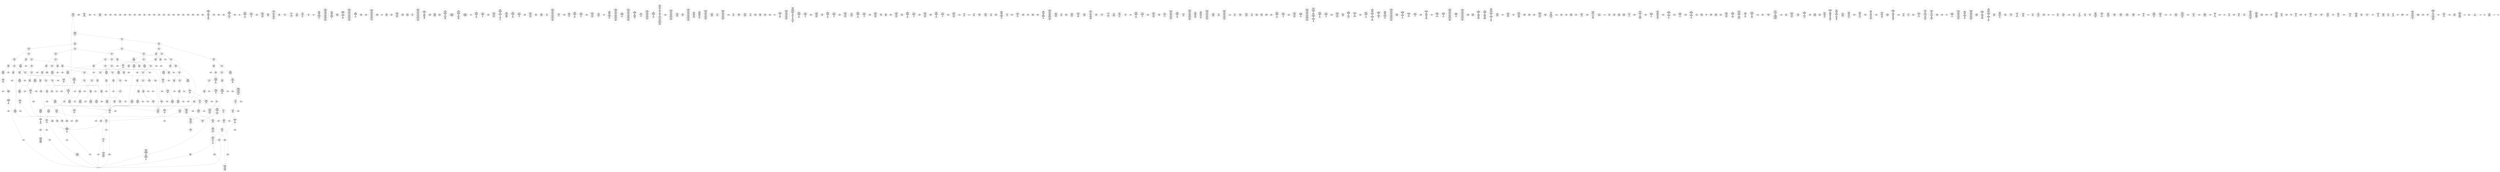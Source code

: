 /* Generated by GvGen v.1.0 (https://www.github.com/stricaud/gvgen) */

digraph G {
compound=true;
   node1 [label="[anywhere]"];
   node2 [label="# 0x0
PUSHX Data
PUSHX Data
MSTORE
PUSHX LogicData
CALLDATASIZE
LT
PUSHX Data
JUMPI
"];
   node3 [label="# 0xd
PUSHX Data
CALLDATALOAD
PUSHX BitData
SHR
PUSHX LogicData
GT
PUSHX Data
JUMPI
"];
   node4 [label="# 0x1e
PUSHX LogicData
GT
PUSHX Data
JUMPI
"];
   node5 [label="# 0x29
PUSHX LogicData
GT
PUSHX Data
JUMPI
"];
   node6 [label="# 0x34
PUSHX LogicData
EQ
PUSHX Data
JUMPI
"];
   node7 [label="# 0x3f
PUSHX LogicData
EQ
PUSHX Data
JUMPI
"];
   node8 [label="# 0x4a
PUSHX LogicData
EQ
PUSHX Data
JUMPI
"];
   node9 [label="# 0x55
PUSHX LogicData
EQ
PUSHX Data
JUMPI
"];
   node10 [label="# 0x60
PUSHX LogicData
EQ
PUSHX Data
JUMPI
"];
   node11 [label="# 0x6b
PUSHX Data
REVERT
"];
   node12 [label="# 0x6f
JUMPDEST
PUSHX LogicData
EQ
PUSHX Data
JUMPI
"];
   node13 [label="# 0x7b
PUSHX LogicData
EQ
PUSHX Data
JUMPI
"];
   node14 [label="# 0x86
PUSHX LogicData
EQ
PUSHX Data
JUMPI
"];
   node15 [label="# 0x91
PUSHX LogicData
EQ
PUSHX Data
JUMPI
"];
   node16 [label="# 0x9c
PUSHX LogicData
EQ
PUSHX Data
JUMPI
"];
   node17 [label="# 0xa7
PUSHX Data
REVERT
"];
   node18 [label="# 0xab
JUMPDEST
PUSHX LogicData
GT
PUSHX Data
JUMPI
"];
   node19 [label="# 0xb7
PUSHX LogicData
EQ
PUSHX Data
JUMPI
"];
   node20 [label="# 0xc2
PUSHX LogicData
EQ
PUSHX Data
JUMPI
"];
   node21 [label="# 0xcd
PUSHX LogicData
EQ
PUSHX Data
JUMPI
"];
   node22 [label="# 0xd8
PUSHX LogicData
EQ
PUSHX Data
JUMPI
"];
   node23 [label="# 0xe3
PUSHX LogicData
EQ
PUSHX Data
JUMPI
"];
   node24 [label="# 0xee
PUSHX Data
REVERT
"];
   node25 [label="# 0xf2
JUMPDEST
PUSHX LogicData
EQ
PUSHX Data
JUMPI
"];
   node26 [label="# 0xfe
PUSHX LogicData
EQ
PUSHX Data
JUMPI
"];
   node27 [label="# 0x109
PUSHX LogicData
EQ
PUSHX Data
JUMPI
"];
   node28 [label="# 0x114
PUSHX LogicData
EQ
PUSHX Data
JUMPI
"];
   node29 [label="# 0x11f
PUSHX Data
REVERT
"];
   node30 [label="# 0x123
JUMPDEST
PUSHX LogicData
GT
PUSHX Data
JUMPI
"];
   node31 [label="# 0x12f
PUSHX LogicData
GT
PUSHX Data
JUMPI
"];
   node32 [label="# 0x13a
PUSHX LogicData
EQ
PUSHX Data
JUMPI
"];
   node33 [label="# 0x145
PUSHX LogicData
EQ
PUSHX Data
JUMPI
"];
   node34 [label="# 0x150
PUSHX LogicData
EQ
PUSHX Data
JUMPI
"];
   node35 [label="# 0x15b
PUSHX LogicData
EQ
PUSHX Data
JUMPI
"];
   node36 [label="# 0x166
PUSHX LogicData
EQ
PUSHX Data
JUMPI
"];
   node37 [label="# 0x171
PUSHX Data
REVERT
"];
   node38 [label="# 0x175
JUMPDEST
PUSHX LogicData
EQ
PUSHX Data
JUMPI
"];
   node39 [label="# 0x181
PUSHX LogicData
EQ
PUSHX Data
JUMPI
"];
   node40 [label="# 0x18c
PUSHX LogicData
EQ
PUSHX Data
JUMPI
"];
   node41 [label="# 0x197
PUSHX LogicData
EQ
PUSHX Data
JUMPI
"];
   node42 [label="# 0x1a2
PUSHX LogicData
EQ
PUSHX Data
JUMPI
"];
   node43 [label="# 0x1ad
PUSHX Data
REVERT
"];
   node44 [label="# 0x1b1
JUMPDEST
PUSHX LogicData
GT
PUSHX Data
JUMPI
"];
   node45 [label="# 0x1bd
PUSHX LogicData
EQ
PUSHX Data
JUMPI
"];
   node46 [label="# 0x1c8
PUSHX LogicData
EQ
PUSHX Data
JUMPI
"];
   node47 [label="# 0x1d3
PUSHX LogicData
EQ
PUSHX Data
JUMPI
"];
   node48 [label="# 0x1de
PUSHX LogicData
EQ
PUSHX Data
JUMPI
"];
   node49 [label="# 0x1e9
PUSHX LogicData
EQ
PUSHX Data
JUMPI
"];
   node50 [label="# 0x1f4
PUSHX Data
REVERT
"];
   node51 [label="# 0x1f8
JUMPDEST
PUSHX LogicData
EQ
PUSHX Data
JUMPI
"];
   node52 [label="# 0x204
PUSHX LogicData
EQ
PUSHX Data
JUMPI
"];
   node53 [label="# 0x20f
PUSHX LogicData
EQ
PUSHX Data
JUMPI
"];
   node54 [label="# 0x21a
PUSHX LogicData
EQ
PUSHX Data
JUMPI
"];
   node55 [label="# 0x225
JUMPDEST
PUSHX Data
REVERT
"];
   node56 [label="# 0x22a
JUMPDEST
CALLVALUE
ISZERO
PUSHX Data
JUMPI
"];
   node57 [label="# 0x232
PUSHX Data
REVERT
"];
   node58 [label="# 0x236
JUMPDEST
PUSHX Data
PUSHX Data
CALLDATASIZE
PUSHX Data
PUSHX Data
JUMP
"];
   node59 [label="# 0x245
JUMPDEST
PUSHX Data
JUMP
"];
   node60 [label="# 0x24a
JUMPDEST
PUSHX MemData
MLOAD
ISZERO
ISZERO
MSTORE
PUSHX ArithData
ADD
"];
   node61 [label="# 0x256
JUMPDEST
PUSHX MemData
MLOAD
SUB
RETURN
"];
   node62 [label="# 0x25f
JUMPDEST
CALLVALUE
ISZERO
PUSHX Data
JUMPI
"];
   node63 [label="# 0x267
PUSHX Data
REVERT
"];
   node64 [label="# 0x26b
JUMPDEST
PUSHX Data
PUSHX Data
CALLDATASIZE
PUSHX Data
PUSHX Data
JUMP
"];
   node65 [label="# 0x27a
JUMPDEST
PUSHX Data
JUMP
"];
   node66 [label="# 0x27f
JUMPDEST
STOP
"];
   node67 [label="# 0x281
JUMPDEST
CALLVALUE
ISZERO
PUSHX Data
JUMPI
"];
   node68 [label="# 0x289
PUSHX Data
REVERT
"];
   node69 [label="# 0x28d
JUMPDEST
PUSHX Data
PUSHX Data
JUMP
"];
   node70 [label="# 0x296
JUMPDEST
PUSHX MemData
MLOAD
PUSHX Data
PUSHX Data
JUMP
"];
   node71 [label="# 0x2a3
JUMPDEST
CALLVALUE
ISZERO
PUSHX Data
JUMPI
"];
   node72 [label="# 0x2ab
PUSHX Data
REVERT
"];
   node73 [label="# 0x2af
JUMPDEST
PUSHX Data
PUSHX Data
CALLDATASIZE
PUSHX Data
PUSHX Data
JUMP
"];
   node74 [label="# 0x2be
JUMPDEST
PUSHX Data
JUMP
"];
   node75 [label="# 0x2c3
JUMPDEST
PUSHX MemData
MLOAD
PUSHX ArithData
PUSHX BitData
PUSHX BitData
SHL
SUB
AND
MSTORE
PUSHX ArithData
ADD
PUSHX Data
JUMP
"];
   node76 [label="# 0x2db
JUMPDEST
CALLVALUE
ISZERO
PUSHX Data
JUMPI
"];
   node77 [label="# 0x2e3
PUSHX Data
REVERT
"];
   node78 [label="# 0x2e7
JUMPDEST
PUSHX Data
PUSHX Data
CALLDATASIZE
PUSHX Data
PUSHX Data
JUMP
"];
   node79 [label="# 0x2f6
JUMPDEST
PUSHX Data
JUMP
"];
   node80 [label="# 0x2fb
JUMPDEST
CALLVALUE
ISZERO
PUSHX Data
JUMPI
"];
   node81 [label="# 0x303
PUSHX Data
REVERT
"];
   node82 [label="# 0x307
JUMPDEST
PUSHX StorData
SLOAD
"];
   node83 [label="# 0x30c
JUMPDEST
PUSHX MemData
MLOAD
MSTORE
PUSHX ArithData
ADD
PUSHX Data
JUMP
"];
   node84 [label="# 0x31a
JUMPDEST
CALLVALUE
ISZERO
PUSHX Data
JUMPI
"];
   node85 [label="# 0x322
PUSHX Data
REVERT
"];
   node86 [label="# 0x326
JUMPDEST
PUSHX Data
PUSHX Data
CALLDATASIZE
PUSHX Data
PUSHX Data
JUMP
"];
   node87 [label="# 0x335
JUMPDEST
PUSHX Data
JUMP
"];
   node88 [label="# 0x33a
JUMPDEST
CALLVALUE
ISZERO
PUSHX Data
JUMPI
"];
   node89 [label="# 0x342
PUSHX Data
REVERT
"];
   node90 [label="# 0x346
JUMPDEST
PUSHX Data
PUSHX Data
CALLDATASIZE
PUSHX Data
PUSHX Data
JUMP
"];
   node91 [label="# 0x355
JUMPDEST
PUSHX Data
JUMP
"];
   node92 [label="# 0x35a
JUMPDEST
CALLVALUE
ISZERO
PUSHX Data
JUMPI
"];
   node93 [label="# 0x362
PUSHX Data
REVERT
"];
   node94 [label="# 0x366
JUMPDEST
PUSHX Data
PUSHX StorData
SLOAD
JUMP
"];
   node95 [label="# 0x370
JUMPDEST
CALLVALUE
ISZERO
PUSHX Data
JUMPI
"];
   node96 [label="# 0x378
PUSHX Data
REVERT
"];
   node97 [label="# 0x37c
JUMPDEST
PUSHX Data
PUSHX Data
JUMP
"];
   node98 [label="# 0x385
JUMPDEST
CALLVALUE
ISZERO
PUSHX Data
JUMPI
"];
   node99 [label="# 0x38d
PUSHX Data
REVERT
"];
   node100 [label="# 0x391
JUMPDEST
PUSHX Data
PUSHX Data
CALLDATASIZE
PUSHX Data
PUSHX Data
JUMP
"];
   node101 [label="# 0x3a0
JUMPDEST
PUSHX Data
JUMP
"];
   node102 [label="# 0x3a5
JUMPDEST
CALLVALUE
ISZERO
PUSHX Data
JUMPI
"];
   node103 [label="# 0x3ad
PUSHX Data
REVERT
"];
   node104 [label="# 0x3b1
JUMPDEST
PUSHX Data
PUSHX Data
CALLDATASIZE
PUSHX Data
PUSHX Data
JUMP
"];
   node105 [label="# 0x3c0
JUMPDEST
PUSHX Data
JUMP
"];
   node106 [label="# 0x3c5
JUMPDEST
CALLVALUE
ISZERO
PUSHX Data
JUMPI
"];
   node107 [label="# 0x3cd
PUSHX Data
REVERT
"];
   node108 [label="# 0x3d1
JUMPDEST
PUSHX Data
PUSHX Data
CALLDATASIZE
PUSHX Data
PUSHX Data
JUMP
"];
   node109 [label="# 0x3e0
JUMPDEST
PUSHX Data
JUMP
"];
   node110 [label="# 0x3e5
JUMPDEST
CALLVALUE
ISZERO
PUSHX Data
JUMPI
"];
   node111 [label="# 0x3ed
PUSHX Data
REVERT
"];
   node112 [label="# 0x3f1
JUMPDEST
PUSHX Data
PUSHX Data
CALLDATASIZE
PUSHX Data
PUSHX Data
JUMP
"];
   node113 [label="# 0x400
JUMPDEST
PUSHX Data
JUMP
"];
   node114 [label="# 0x405
JUMPDEST
CALLVALUE
ISZERO
PUSHX Data
JUMPI
"];
   node115 [label="# 0x40d
PUSHX Data
REVERT
"];
   node116 [label="# 0x411
JUMPDEST
PUSHX Data
PUSHX Data
CALLDATASIZE
PUSHX Data
PUSHX Data
JUMP
"];
   node117 [label="# 0x420
JUMPDEST
PUSHX Data
JUMP
"];
   node118 [label="# 0x425
JUMPDEST
CALLVALUE
ISZERO
PUSHX Data
JUMPI
"];
   node119 [label="# 0x42d
PUSHX Data
REVERT
"];
   node120 [label="# 0x431
JUMPDEST
PUSHX Data
PUSHX StorData
SLOAD
JUMP
"];
   node121 [label="# 0x43b
JUMPDEST
CALLVALUE
ISZERO
PUSHX Data
JUMPI
"];
   node122 [label="# 0x443
PUSHX Data
REVERT
"];
   node123 [label="# 0x447
JUMPDEST
PUSHX Data
PUSHX StorData
SLOAD
JUMP
"];
   node124 [label="# 0x451
JUMPDEST
CALLVALUE
ISZERO
PUSHX Data
JUMPI
"];
   node125 [label="# 0x459
PUSHX Data
REVERT
"];
   node126 [label="# 0x45d
JUMPDEST
PUSHX Data
PUSHX Data
CALLDATASIZE
PUSHX Data
PUSHX Data
JUMP
"];
   node127 [label="# 0x46c
JUMPDEST
PUSHX Data
JUMP
"];
   node128 [label="# 0x471
JUMPDEST
CALLVALUE
ISZERO
PUSHX Data
JUMPI
"];
   node129 [label="# 0x479
PUSHX Data
REVERT
"];
   node130 [label="# 0x47d
JUMPDEST
PUSHX Data
PUSHX Data
CALLDATASIZE
PUSHX Data
PUSHX Data
JUMP
"];
   node131 [label="# 0x48c
JUMPDEST
PUSHX Data
JUMP
"];
   node132 [label="# 0x491
JUMPDEST
CALLVALUE
ISZERO
PUSHX Data
JUMPI
"];
   node133 [label="# 0x499
PUSHX Data
REVERT
"];
   node134 [label="# 0x49d
JUMPDEST
PUSHX Data
PUSHX Data
JUMP
"];
   node135 [label="# 0x4a6
JUMPDEST
PUSHX Data
PUSHX Data
CALLDATASIZE
PUSHX Data
PUSHX Data
JUMP
"];
   node136 [label="# 0x4b4
JUMPDEST
PUSHX Data
JUMP
"];
   node137 [label="# 0x4b9
JUMPDEST
CALLVALUE
ISZERO
PUSHX Data
JUMPI
"];
   node138 [label="# 0x4c1
PUSHX Data
REVERT
"];
   node139 [label="# 0x4c5
JUMPDEST
PUSHX StorData
SLOAD
PUSHX ArithData
PUSHX BitData
PUSHX BitData
SHL
SUB
AND
PUSHX Data
JUMP
"];
   node140 [label="# 0x4d7
JUMPDEST
CALLVALUE
ISZERO
PUSHX Data
JUMPI
"];
   node141 [label="# 0x4df
PUSHX Data
REVERT
"];
   node142 [label="# 0x4e3
JUMPDEST
PUSHX Data
PUSHX Data
JUMP
"];
   node143 [label="# 0x4ec
JUMPDEST
CALLVALUE
ISZERO
PUSHX Data
JUMPI
"];
   node144 [label="# 0x4f4
PUSHX Data
REVERT
"];
   node145 [label="# 0x4f8
JUMPDEST
PUSHX Data
PUSHX Data
CALLDATASIZE
PUSHX Data
PUSHX Data
JUMP
"];
   node146 [label="# 0x507
JUMPDEST
PUSHX Data
JUMP
"];
   node147 [label="# 0x50c
JUMPDEST
CALLVALUE
ISZERO
PUSHX Data
JUMPI
"];
   node148 [label="# 0x514
PUSHX Data
REVERT
"];
   node149 [label="# 0x518
JUMPDEST
PUSHX Data
PUSHX Data
CALLDATASIZE
PUSHX Data
PUSHX Data
JUMP
"];
   node150 [label="# 0x527
JUMPDEST
PUSHX Data
JUMP
"];
   node151 [label="# 0x52c
JUMPDEST
CALLVALUE
ISZERO
PUSHX Data
JUMPI
"];
   node152 [label="# 0x534
PUSHX Data
REVERT
"];
   node153 [label="# 0x538
JUMPDEST
PUSHX Data
PUSHX Data
CALLDATASIZE
PUSHX Data
PUSHX Data
JUMP
"];
   node154 [label="# 0x547
JUMPDEST
PUSHX Data
JUMP
"];
   node155 [label="# 0x54c
JUMPDEST
CALLVALUE
ISZERO
PUSHX Data
JUMPI
"];
   node156 [label="# 0x554
PUSHX Data
REVERT
"];
   node157 [label="# 0x558
JUMPDEST
PUSHX Data
PUSHX Data
CALLDATASIZE
PUSHX Data
PUSHX Data
JUMP
"];
   node158 [label="# 0x567
JUMPDEST
PUSHX Data
JUMP
"];
   node159 [label="# 0x56c
JUMPDEST
CALLVALUE
ISZERO
PUSHX Data
JUMPI
"];
   node160 [label="# 0x574
PUSHX Data
REVERT
"];
   node161 [label="# 0x578
JUMPDEST
PUSHX Data
PUSHX Data
CALLDATASIZE
PUSHX Data
PUSHX Data
JUMP
"];
   node162 [label="# 0x587
JUMPDEST
PUSHX Data
JUMP
"];
   node163 [label="# 0x58c
JUMPDEST
CALLVALUE
ISZERO
PUSHX Data
JUMPI
"];
   node164 [label="# 0x594
PUSHX Data
REVERT
"];
   node165 [label="# 0x598
JUMPDEST
PUSHX Data
PUSHX StorData
SLOAD
JUMP
"];
   node166 [label="# 0x5a2
JUMPDEST
CALLVALUE
ISZERO
PUSHX Data
JUMPI
"];
   node167 [label="# 0x5aa
PUSHX Data
REVERT
"];
   node168 [label="# 0x5ae
JUMPDEST
PUSHX Data
PUSHX Data
CALLDATASIZE
PUSHX Data
PUSHX Data
JUMP
"];
   node169 [label="# 0x5bd
JUMPDEST
PUSHX Data
JUMP
"];
   node170 [label="# 0x5c2
JUMPDEST
CALLVALUE
ISZERO
PUSHX Data
JUMPI
"];
   node171 [label="# 0x5ca
PUSHX Data
REVERT
"];
   node172 [label="# 0x5ce
JUMPDEST
PUSHX Data
PUSHX Data
CALLDATASIZE
PUSHX Data
PUSHX Data
JUMP
"];
   node173 [label="# 0x5dd
JUMPDEST
PUSHX Data
JUMP
"];
   node174 [label="# 0x5e2
JUMPDEST
CALLVALUE
ISZERO
PUSHX Data
JUMPI
"];
   node175 [label="# 0x5ea
PUSHX Data
REVERT
"];
   node176 [label="# 0x5ee
JUMPDEST
PUSHX Data
PUSHX Data
CALLDATASIZE
PUSHX Data
PUSHX Data
JUMP
"];
   node177 [label="# 0x5fd
JUMPDEST
PUSHX Data
JUMP
"];
   node178 [label="# 0x602
JUMPDEST
CALLVALUE
ISZERO
PUSHX Data
JUMPI
"];
   node179 [label="# 0x60a
PUSHX Data
REVERT
"];
   node180 [label="# 0x60e
JUMPDEST
PUSHX Data
PUSHX Data
CALLDATASIZE
PUSHX Data
PUSHX Data
JUMP
"];
   node181 [label="# 0x61d
JUMPDEST
PUSHX Data
JUMP
"];
   node182 [label="# 0x622
JUMPDEST
CALLVALUE
ISZERO
PUSHX Data
JUMPI
"];
   node183 [label="# 0x62a
PUSHX Data
REVERT
"];
   node184 [label="# 0x62e
JUMPDEST
PUSHX Data
PUSHX Data
CALLDATASIZE
PUSHX Data
PUSHX Data
JUMP
"];
   node185 [label="# 0x63d
JUMPDEST
PUSHX ArithData
PUSHX BitData
PUSHX BitData
SHL
SUB
AND
PUSHX Data
MSTORE
PUSHX Data
PUSHX Data
MSTORE
PUSHX Data
SHA3
AND
MSTORE
MSTORE
SHA3
SLOAD
PUSHX BitData
AND
JUMP
"];
   node186 [label="# 0x66b
JUMPDEST
PUSHX Data
PUSHX Data
CALLDATASIZE
PUSHX Data
PUSHX Data
JUMP
"];
   node187 [label="# 0x679
JUMPDEST
PUSHX Data
JUMP
"];
   node188 [label="# 0x67e
JUMPDEST
CALLVALUE
ISZERO
PUSHX Data
JUMPI
"];
   node189 [label="# 0x686
PUSHX Data
REVERT
"];
   node190 [label="# 0x68a
JUMPDEST
PUSHX Data
PUSHX Data
CALLDATASIZE
PUSHX Data
PUSHX Data
JUMP
"];
   node191 [label="# 0x699
JUMPDEST
PUSHX Data
JUMP
"];
   node192 [label="# 0x69e
JUMPDEST
CALLVALUE
ISZERO
PUSHX Data
JUMPI
"];
   node193 [label="# 0x6a6
PUSHX Data
REVERT
"];
   node194 [label="# 0x6aa
JUMPDEST
PUSHX Data
PUSHX StorData
SLOAD
JUMP
"];
   node195 [label="# 0x6b4
JUMPDEST
CALLVALUE
ISZERO
PUSHX Data
JUMPI
"];
   node196 [label="# 0x6bc
PUSHX Data
REVERT
"];
   node197 [label="# 0x6c0
JUMPDEST
PUSHX Data
PUSHX Data
CALLDATASIZE
PUSHX Data
PUSHX Data
JUMP
"];
   node198 [label="# 0x6cf
JUMPDEST
PUSHX Data
JUMP
"];
   node199 [label="# 0x6d4
JUMPDEST
PUSHX Data
PUSHX ArithData
PUSHX BitData
PUSHX BitData
SHL
SUB
NOT
AND
PUSHX BitData
PUSHX BitData
SHL
EQ
PUSHX Data
JUMPI
"];
   node200 [label="# 0x6f0
PUSHX Data
PUSHX Data
JUMP
"];
   node201 [label="# 0x6f9
JUMPDEST
JUMP
"];
   node202 [label="# 0x6ff
JUMPDEST
PUSHX StorData
SLOAD
PUSHX ArithData
PUSHX BitData
PUSHX BitData
SHL
SUB
AND
CALLER
EQ
PUSHX Data
JUMPI
"];
   node203 [label="# 0x713
PUSHX StorData
SLOAD
PUSHX ArithData
PUSHX BitData
PUSHX BitData
SHL
SUB
AND
CALLER
EQ
"];
   node204 [label="# 0x722
JUMPDEST
PUSHX Data
JUMPI
"];
   node205 [label="# 0x727
PUSHX MemData
MLOAD
PUSHX BitData
PUSHX BitData
SHL
MSTORE
PUSHX ArithData
ADD
PUSHX Data
PUSHX Data
JUMP
"];
   node206 [label="# 0x73e
JUMPDEST
PUSHX MemData
MLOAD
SUB
REVERT
"];
   node207 [label="# 0x747
JUMPDEST
PUSHX Data
SSTORE
PUSHX Data
SSTORE
JUMP
"];
   node208 [label="# 0x752
JUMPDEST
PUSHX Data
PUSHX StorData
SLOAD
PUSHX Data
PUSHX Data
JUMP
"];
   node209 [label="# 0x761
JUMPDEST
PUSHX ArithData
ADD
PUSHX ArithData
DIV
MUL
PUSHX ArithData
ADD
PUSHX MemData
MLOAD
ADD
PUSHX Data
MSTORE
MSTORE
PUSHX ArithData
ADD
SLOAD
PUSHX Data
PUSHX Data
JUMP
"];
   node210 [label="# 0x78d
JUMPDEST
ISZERO
PUSHX Data
JUMPI
"];
   node211 [label="# 0x794
PUSHX LogicData
LT
PUSHX Data
JUMPI
"];
   node212 [label="# 0x79c
PUSHX ArithData
SLOAD
DIV
MUL
MSTORE
PUSHX ArithData
ADD
PUSHX Data
JUMP
"];
   node213 [label="# 0x7af
JUMPDEST
ADD
PUSHX Data
MSTORE
PUSHX Data
PUSHX Data
SHA3
"];
   node214 [label="# 0x7bd
JUMPDEST
SLOAD
MSTORE
PUSHX ArithData
ADD
PUSHX ArithData
ADD
GT
PUSHX Data
JUMPI
"];
   node215 [label="# 0x7d1
SUB
PUSHX BitData
AND
ADD
"];
   node216 [label="# 0x7da
JUMPDEST
JUMP
"];
   node217 [label="# 0x7e4
JUMPDEST
PUSHX Data
MSTORE
PUSHX Data
PUSHX Data
MSTORE
PUSHX Data
SHA3
SLOAD
PUSHX ArithData
PUSHX BitData
PUSHX BitData
SHL
SUB
AND
PUSHX Data
JUMPI
"];
   node218 [label="# 0x801
PUSHX MemData
MLOAD
PUSHX BitData
PUSHX BitData
SHL
MSTORE
PUSHX Data
PUSHX ArithData
ADD
MSTORE
PUSHX Data
PUSHX ArithData
ADD
MSTORE
PUSHX Data
PUSHX ArithData
ADD
MSTORE
PUSHX BitData
PUSHX BitData
SHL
PUSHX ArithData
ADD
MSTORE
PUSHX ArithData
ADD
PUSHX Data
JUMP
"];
   node219 [label="# 0x85d
JUMPDEST
PUSHX Data
MSTORE
PUSHX Data
PUSHX Data
MSTORE
PUSHX Data
SHA3
SLOAD
PUSHX ArithData
PUSHX BitData
PUSHX BitData
SHL
SUB
AND
JUMP
"];
   node220 [label="# 0x879
JUMPDEST
PUSHX Data
PUSHX Data
PUSHX Data
JUMP
"];
   node221 [label="# 0x884
JUMPDEST
PUSHX ArithData
PUSHX BitData
PUSHX BitData
SHL
SUB
AND
PUSHX ArithData
PUSHX BitData
PUSHX BitData
SHL
SUB
AND
EQ
ISZERO
PUSHX Data
JUMPI
"];
   node222 [label="# 0x8a1
PUSHX MemData
MLOAD
PUSHX BitData
PUSHX BitData
SHL
MSTORE
PUSHX Data
PUSHX ArithData
ADD
MSTORE
PUSHX Data
PUSHX ArithData
ADD
MSTORE
PUSHX Data
PUSHX ArithData
ADD
MSTORE
PUSHX BitData
PUSHX BitData
SHL
PUSHX ArithData
ADD
MSTORE
PUSHX ArithData
ADD
PUSHX Data
JUMP
"];
   node223 [label="# 0x8f2
JUMPDEST
CALLER
PUSHX ArithData
PUSHX BitData
PUSHX BitData
SHL
SUB
AND
EQ
PUSHX Data
JUMPI
"];
   node224 [label="# 0x904
PUSHX Data
CALLER
PUSHX Data
JUMP
"];
   node225 [label="# 0x90e
JUMPDEST
PUSHX Data
JUMPI
"];
   node226 [label="# 0x913
PUSHX MemData
MLOAD
PUSHX BitData
PUSHX BitData
SHL
MSTORE
PUSHX Data
PUSHX ArithData
ADD
MSTORE
PUSHX Data
PUSHX ArithData
ADD
MSTORE
PUSHX Data
PUSHX ArithData
ADD
MSTORE
PUSHX Data
PUSHX ArithData
ADD
MSTORE
PUSHX ArithData
ADD
PUSHX Data
JUMP
"];
   node227 [label="# 0x980
JUMPDEST
PUSHX Data
PUSHX Data
JUMP
"];
   node228 [label="# 0x98a
JUMPDEST
JUMP
"];
   node229 [label="# 0x98f
JUMPDEST
PUSHX Data
CALLER
PUSHX Data
JUMP
"];
   node230 [label="# 0x999
JUMPDEST
PUSHX Data
JUMPI
"];
   node231 [label="# 0x99e
PUSHX MemData
MLOAD
PUSHX BitData
PUSHX BitData
SHL
MSTORE
PUSHX ArithData
ADD
PUSHX Data
PUSHX Data
JUMP
"];
   node232 [label="# 0x9b5
JUMPDEST
PUSHX Data
PUSHX Data
JUMP
"];
   node233 [label="# 0x9c0
JUMPDEST
PUSHX Data
PUSHX Data
PUSHX Data
JUMP
"];
   node234 [label="# 0x9cb
JUMPDEST
LT
PUSHX Data
JUMPI
"];
   node235 [label="# 0x9d2
PUSHX MemData
MLOAD
PUSHX BitData
PUSHX BitData
SHL
MSTORE
PUSHX Data
PUSHX ArithData
ADD
MSTORE
PUSHX Data
PUSHX ArithData
ADD
MSTORE
PUSHX Data
PUSHX ArithData
ADD
MSTORE
PUSHX BitData
PUSHX BitData
SHL
PUSHX ArithData
ADD
MSTORE
PUSHX ArithData
ADD
PUSHX Data
JUMP
"];
   node236 [label="# 0xa2d
JUMPDEST
PUSHX ArithData
PUSHX BitData
PUSHX BitData
SHL
SUB
AND
PUSHX Data
MSTORE
PUSHX Data
PUSHX Data
MSTORE
PUSHX Data
SHA3
MSTORE
MSTORE
SHA3
SLOAD
JUMP
"];
   node237 [label="# 0xa56
JUMPDEST
PUSHX StorData
SLOAD
PUSHX ArithData
PUSHX BitData
PUSHX BitData
SHL
SUB
AND
CALLER
EQ
PUSHX Data
JUMPI
"];
   node238 [label="# 0xa6a
PUSHX StorData
SLOAD
PUSHX ArithData
PUSHX BitData
PUSHX BitData
SHL
SUB
AND
CALLER
EQ
"];
   node239 [label="# 0xa79
JUMPDEST
PUSHX Data
JUMPI
"];
   node240 [label="# 0xa7e
PUSHX MemData
MLOAD
PUSHX BitData
PUSHX BitData
SHL
MSTORE
PUSHX ArithData
ADD
PUSHX Data
PUSHX Data
JUMP
"];
   node241 [label="# 0xa95
JUMPDEST
SELFBALANCE
PUSHX Data
PUSHX Data
PUSHX Data
PUSHX Data
PUSHX Data
JUMP
"];
   node242 [label="# 0xaa7
JUMPDEST
PUSHX Data
PUSHX Data
JUMP
"];
   node243 [label="# 0xab1
JUMPDEST
PUSHX Data
PUSHX Data
PUSHX Data
PUSHX Data
PUSHX Data
JUMP
"];
   node244 [label="# 0xac4
JUMPDEST
PUSHX Data
PUSHX Data
JUMP
"];
   node245 [label="# 0xace
JUMPDEST
PUSHX StorData
SLOAD
PUSHX MemData
MLOAD
PUSHX ArithData
PUSHX BitData
PUSHX BitData
SHL
SUB
AND
ISZERO
PUSHX ArithData
MUL
PUSHX Data
CALL
ISZERO
ISZERO
PUSHX Data
JUMPI
"];
   node246 [label="# 0xb00
RETURNDATASIZE
PUSHX Data
RETURNDATACOPY
RETURNDATASIZE
PUSHX Data
REVERT
"];
   node247 [label="# 0xb09
JUMPDEST
PUSHX StorData
SLOAD
PUSHX MemData
MLOAD
PUSHX ArithData
PUSHX BitData
PUSHX BitData
SHL
SUB
AND
ISZERO
PUSHX ArithData
MUL
PUSHX Data
CALL
ISZERO
ISZERO
PUSHX Data
JUMPI
"];
   node248 [label="# 0xb3b
RETURNDATASIZE
PUSHX Data
RETURNDATACOPY
RETURNDATASIZE
PUSHX Data
REVERT
"];
   node249 [label="# 0xb44
JUMPDEST
JUMP
"];
   node250 [label="# 0xb4a
JUMPDEST
PUSHX StorData
SLOAD
PUSHX ArithData
PUSHX BitData
PUSHX BitData
SHL
SUB
AND
CALLER
EQ
PUSHX Data
JUMPI
"];
   node251 [label="# 0xb5e
PUSHX StorData
SLOAD
PUSHX ArithData
PUSHX BitData
PUSHX BitData
SHL
SUB
AND
CALLER
EQ
"];
   node252 [label="# 0xb6d
JUMPDEST
PUSHX Data
JUMPI
"];
   node253 [label="# 0xb72
PUSHX MemData
MLOAD
PUSHX BitData
PUSHX BitData
SHL
MSTORE
PUSHX ArithData
ADD
PUSHX Data
PUSHX Data
JUMP
"];
   node254 [label="# 0xb89
JUMPDEST
PUSHX StorData
SLOAD
PUSHX ArithData
PUSHX BitData
PUSHX BitData
SHL
SUB
AND
PUSHX ArithData
PUSHX BitData
PUSHX BitData
SHL
SUB
NOT
AND
OR
SSTORE
PUSHX StorData
SLOAD
AND
AND
OR
SSTORE
JUMP
"];
   node255 [label="# 0xbb7
JUMPDEST
PUSHX Data
PUSHX MemData
MLOAD
PUSHX ArithData
ADD
PUSHX Data
MSTORE
PUSHX Data
MSTORE
PUSHX Data
JUMP
"];
   node256 [label="# 0xbd2
JUMPDEST
PUSHX StorData
SLOAD
PUSHX ArithData
PUSHX BitData
PUSHX BitData
SHL
SUB
AND
CALLER
EQ
PUSHX Data
JUMPI
"];
   node257 [label="# 0xbe6
PUSHX StorData
SLOAD
PUSHX ArithData
PUSHX BitData
PUSHX BitData
SHL
SUB
AND
CALLER
EQ
"];
   node258 [label="# 0xbf5
JUMPDEST
PUSHX Data
JUMPI
"];
   node259 [label="# 0xbfa
PUSHX MemData
MLOAD
PUSHX BitData
PUSHX BitData
SHL
MSTORE
PUSHX ArithData
ADD
PUSHX Data
PUSHX Data
JUMP
"];
   node260 [label="# 0xc11
JUMPDEST
PUSHX Data
SSTORE
JUMP
"];
   node261 [label="# 0xc16
JUMPDEST
PUSHX Data
PUSHX Data
PUSHX StorData
SLOAD
JUMP
"];
   node262 [label="# 0xc21
JUMPDEST
LT
PUSHX Data
JUMPI
"];
   node263 [label="# 0xc28
PUSHX MemData
MLOAD
PUSHX BitData
PUSHX BitData
SHL
MSTORE
PUSHX Data
PUSHX ArithData
ADD
MSTORE
PUSHX Data
PUSHX ArithData
ADD
MSTORE
PUSHX Data
PUSHX ArithData
ADD
MSTORE
PUSHX BitData
PUSHX BitData
SHL
PUSHX ArithData
ADD
MSTORE
PUSHX ArithData
ADD
PUSHX Data
JUMP
"];
   node264 [label="# 0xc84
JUMPDEST
PUSHX StorData
SLOAD
LT
PUSHX Data
JUMPI
"];
   node265 [label="# 0xc90
PUSHX Data
PUSHX Data
JUMP
"];
   node266 [label="# 0xc97
JUMPDEST
PUSHX Data
MSTORE
PUSHX Data
PUSHX Data
SHA3
ADD
SLOAD
JUMP
"];
   node267 [label="# 0xca9
JUMPDEST
PUSHX StorData
SLOAD
PUSHX ArithData
PUSHX BitData
PUSHX BitData
SHL
SUB
AND
CALLER
EQ
PUSHX Data
JUMPI
"];
   node268 [label="# 0xcbd
PUSHX StorData
SLOAD
PUSHX ArithData
PUSHX BitData
PUSHX BitData
SHL
SUB
AND
CALLER
EQ
"];
   node269 [label="# 0xccc
JUMPDEST
PUSHX Data
JUMPI
"];
   node270 [label="# 0xcd1
PUSHX MemData
MLOAD
PUSHX BitData
PUSHX BitData
SHL
MSTORE
PUSHX ArithData
ADD
PUSHX Data
PUSHX Data
JUMP
"];
   node271 [label="# 0xce8
JUMPDEST
MLOAD
PUSHX Data
PUSHX Data
PUSHX ArithData
ADD
PUSHX Data
JUMP
"];
   node272 [label="# 0xcfb
JUMPDEST
JUMP
"];
   node273 [label="# 0xcff
JUMPDEST
PUSHX Data
MSTORE
PUSHX Data
PUSHX Data
MSTORE
PUSHX Data
SHA3
SLOAD
PUSHX ArithData
PUSHX BitData
PUSHX BitData
SHL
SUB
AND
PUSHX Data
JUMPI
"];
   node274 [label="# 0xd1d
PUSHX MemData
MLOAD
PUSHX BitData
PUSHX BitData
SHL
MSTORE
PUSHX Data
PUSHX ArithData
ADD
MSTORE
PUSHX Data
PUSHX ArithData
ADD
MSTORE
PUSHX Data
PUSHX ArithData
ADD
MSTORE
PUSHX BitData
PUSHX BitData
SHL
PUSHX ArithData
ADD
MSTORE
PUSHX ArithData
ADD
PUSHX Data
JUMP
"];
   node275 [label="# 0xd76
JUMPDEST
PUSHX Data
PUSHX ArithData
PUSHX BitData
PUSHX BitData
SHL
SUB
AND
PUSHX Data
JUMPI
"];
   node276 [label="# 0xd87
PUSHX MemData
MLOAD
PUSHX BitData
PUSHX BitData
SHL
MSTORE
PUSHX Data
PUSHX ArithData
ADD
MSTORE
PUSHX Data
PUSHX ArithData
ADD
MSTORE
PUSHX Data
PUSHX ArithData
ADD
MSTORE
PUSHX BitData
PUSHX BitData
SHL
PUSHX ArithData
ADD
MSTORE
PUSHX ArithData
ADD
PUSHX Data
JUMP
"];
   node277 [label="# 0xde1
JUMPDEST
PUSHX ArithData
PUSHX BitData
PUSHX BitData
SHL
SUB
AND
PUSHX Data
MSTORE
PUSHX Data
PUSHX Data
MSTORE
PUSHX Data
SHA3
SLOAD
JUMP
"];
   node278 [label="# 0xdfd
JUMPDEST
PUSHX StorData
SLOAD
PUSHX ArithData
PUSHX BitData
PUSHX BitData
SHL
SUB
AND
CALLER
EQ
PUSHX Data
JUMPI
"];
   node279 [label="# 0xe11
PUSHX StorData
SLOAD
PUSHX ArithData
PUSHX BitData
PUSHX BitData
SHL
SUB
AND
CALLER
EQ
"];
   node280 [label="# 0xe20
JUMPDEST
PUSHX Data
JUMPI
"];
   node281 [label="# 0xe25
PUSHX MemData
MLOAD
PUSHX BitData
PUSHX BitData
SHL
MSTORE
PUSHX ArithData
ADD
PUSHX Data
PUSHX Data
JUMP
"];
   node282 [label="# 0xe3c
JUMPDEST
PUSHX StorData
SLOAD
PUSHX MemData
MLOAD
PUSHX Data
PUSHX ArithData
PUSHX BitData
PUSHX BitData
SHL
SUB
AND
PUSHX Data
LOGX
PUSHX StorData
SLOAD
PUSHX ArithData
PUSHX BitData
PUSHX BitData
SHL
SUB
NOT
AND
SSTORE
JUMP
"];
   node283 [label="# 0xe86
JUMPDEST
PUSHX StorData
SLOAD
PUSHX StorData
SLOAD
LT
PUSHX Data
JUMPI
"];
   node284 [label="# 0xe92
PUSHX MemData
MLOAD
PUSHX BitData
PUSHX BitData
SHL
MSTORE
PUSHX Data
PUSHX ArithData
ADD
MSTORE
PUSHX ArithData
ADD
MSTORE
PUSHX Data
PUSHX ArithData
ADD
MSTORE
PUSHX ArithData
ADD
PUSHX Data
JUMP
"];
   node285 [label="# 0xed9
JUMPDEST
PUSHX StorData
SLOAD
PUSHX ArithData
PUSHX BitData
PUSHX BitData
SHL
SUB
AND
CALLER
EQ
PUSHX Data
JUMPI
"];
   node286 [label="# 0xeec
PUSHX Data
MLOAD
PUSHX ArithData
ADD
MSTORE
PUSHX BitData
NOT
CALLER
PUSHX BitData
SHL
AND
ADD
MSTORE
PUSHX ArithData
ADD
MSTORE
MLOAD
SUB
ADD
MSTORE
PUSHX ArithData
ADD
MSTORE
MLOAD
ADD
SHA3
PUSHX Data
PUSHX ArithData
MUL
PUSHX ArithData
ADD
PUSHX MemData
MLOAD
ADD
PUSHX Data
MSTORE
MSTORE
PUSHX ArithData
ADD
PUSHX ArithData
MUL
CALLDATACOPY
PUSHX Data
ADD
MSTORE
PUSHX Data
JUMP
"];
   node287 [label="# 0xf6a
JUMPDEST
PUSHX Data
JUMPI
"];
   node288 [label="# 0xf6f
PUSHX MemData
MLOAD
PUSHX BitData
PUSHX BitData
SHL
MSTORE
PUSHX Data
PUSHX ArithData
ADD
MSTORE
PUSHX Data
PUSHX ArithData
ADD
MSTORE
PUSHX BitData
PUSHX BitData
SHL
PUSHX ArithData
ADD
MSTORE
PUSHX ArithData
ADD
PUSHX Data
JUMP
"];
   node289 [label="# 0xfa6
JUMPDEST
PUSHX StorData
SLOAD
PUSHX StorData
SLOAD
PUSHX Data
PUSHX Data
JUMP
"];
   node290 [label="# 0xfb6
JUMPDEST
TIMESTAMP
GT
PUSHX Data
JUMPI
"];
   node291 [label="# 0xfbd
PUSHX MemData
MLOAD
PUSHX BitData
PUSHX BitData
SHL
MSTORE
PUSHX Data
PUSHX ArithData
ADD
MSTORE
PUSHX Data
PUSHX ArithData
ADD
MSTORE
PUSHX Data
PUSHX ArithData
ADD
MSTORE
PUSHX BitData
PUSHX BitData
SHL
PUSHX ArithData
ADD
MSTORE
PUSHX ArithData
ADD
PUSHX Data
JUMP
"];
   node292 [label="# 0x100f
JUMPDEST
CALLER
PUSHX Data
MSTORE
PUSHX Data
PUSHX Data
MSTORE
PUSHX Data
SHA3
SLOAD
PUSHX Data
PUSHX Data
JUMP
"];
   node293 [label="# 0x102a
JUMPDEST
CALLER
PUSHX Data
MSTORE
PUSHX Data
PUSHX Data
MSTORE
PUSHX Data
SHA3
SSTORE
PUSHX StorData
SLOAD
LT
ISZERO
PUSHX Data
JUMPI
"];
   node294 [label="# 0x1046
PUSHX MemData
MLOAD
PUSHX BitData
PUSHX BitData
SHL
MSTORE
PUSHX Data
PUSHX ArithData
ADD
MSTORE
PUSHX Data
PUSHX ArithData
ADD
MSTORE
PUSHX Data
PUSHX ArithData
ADD
MSTORE
PUSHX ArithData
ADD
PUSHX Data
JUMP
"];
   node295 [label="# 0x108d
JUMPDEST
CALLVALUE
PUSHX StorData
SLOAD
PUSHX Data
PUSHX Data
JUMP
"];
   node296 [label="# 0x109c
JUMPDEST
GT
ISZERO
PUSHX Data
JUMPI
"];
   node297 [label="# 0x10a3
PUSHX MemData
MLOAD
PUSHX BitData
PUSHX BitData
SHL
MSTORE
PUSHX Data
PUSHX ArithData
ADD
MSTORE
PUSHX Data
PUSHX ArithData
ADD
MSTORE
PUSHX Data
PUSHX ArithData
ADD
MSTORE
PUSHX ArithData
ADD
PUSHX Data
JUMP
"];
   node298 [label="# 0x10ea
JUMPDEST
PUSHX Data
"];
   node299 [label="# 0x10ed
JUMPDEST
LT
ISZERO
PUSHX Data
JUMPI
"];
   node300 [label="# 0x10f6
PUSHX Data
PUSHX Data
PUSHX StorData
SLOAD
JUMP
"];
   node301 [label="# 0x1100
JUMPDEST
PUSHX StorData
SLOAD
PUSHX Data
PUSHX StorData
SLOAD
JUMP
"];
   node302 [label="# 0x110e
JUMPDEST
LT
ISZERO
PUSHX Data
JUMPI
"];
   node303 [label="# 0x1115
PUSHX Data
PUSHX Data
PUSHX Data
JUMP
"];
   node304 [label="# 0x111e
JUMPDEST
PUSHX Data
CALLER
PUSHX Data
JUMP
"];
   node305 [label="# 0x1128
JUMPDEST
PUSHX Data
PUSHX Data
JUMP
"];
   node306 [label="# 0x1133
JUMPDEST
PUSHX Data
JUMP
"];
   node307 [label="# 0x113b
JUMPDEST
JUMP
"];
   node308 [label="# 0x1143
JUMPDEST
PUSHX Data
PUSHX StorData
SLOAD
PUSHX Data
PUSHX Data
JUMP
"];
   node309 [label="# 0x1152
JUMPDEST
PUSHX ArithData
PUSHX BitData
PUSHX BitData
SHL
SUB
AND
CALLER
EQ
ISZERO
PUSHX Data
JUMPI
"];
   node310 [label="# 0x1164
PUSHX MemData
MLOAD
PUSHX BitData
PUSHX BitData
SHL
MSTORE
PUSHX Data
PUSHX ArithData
ADD
MSTORE
PUSHX Data
PUSHX ArithData
ADD
MSTORE
PUSHX Data
PUSHX ArithData
ADD
MSTORE
PUSHX ArithData
ADD
PUSHX Data
JUMP
"];
   node311 [label="# 0x11ab
JUMPDEST
CALLER
PUSHX Data
MSTORE
PUSHX Data
PUSHX ArithData
MSTORE
PUSHX MemData
SHA3
PUSHX ArithData
PUSHX BitData
PUSHX BitData
SHL
SUB
AND
MSTORE
MSTORE
SHA3
SLOAD
PUSHX BitData
NOT
AND
ISZERO
ISZERO
OR
SSTORE
MLOAD
MSTORE
PUSHX Data
ADD
PUSHX MemData
MLOAD
SUB
LOGX
JUMP
"];
   node312 [label="# 0x1217
JUMPDEST
PUSHX StorData
SLOAD
PUSHX ArithData
PUSHX BitData
PUSHX BitData
SHL
SUB
AND
CALLER
EQ
PUSHX Data
JUMPI
"];
   node313 [label="# 0x122b
PUSHX StorData
SLOAD
PUSHX ArithData
PUSHX BitData
PUSHX BitData
SHL
SUB
AND
CALLER
EQ
"];
   node314 [label="# 0x123a
JUMPDEST
PUSHX Data
JUMPI
"];
   node315 [label="# 0x123f
PUSHX MemData
MLOAD
PUSHX BitData
PUSHX BitData
SHL
MSTORE
PUSHX ArithData
ADD
PUSHX Data
PUSHX Data
JUMP
"];
   node316 [label="# 0x1256
JUMPDEST
PUSHX Data
SSTORE
JUMP
"];
   node317 [label="# 0x125b
JUMPDEST
PUSHX StorData
SLOAD
PUSHX ArithData
PUSHX BitData
PUSHX BitData
SHL
SUB
AND
CALLER
EQ
PUSHX Data
JUMPI
"];
   node318 [label="# 0x126f
PUSHX StorData
SLOAD
PUSHX ArithData
PUSHX BitData
PUSHX BitData
SHL
SUB
AND
CALLER
EQ
"];
   node319 [label="# 0x127e
JUMPDEST
PUSHX Data
JUMPI
"];
   node320 [label="# 0x1283
PUSHX MemData
MLOAD
PUSHX BitData
PUSHX BitData
SHL
MSTORE
PUSHX ArithData
ADD
PUSHX Data
PUSHX Data
JUMP
"];
   node321 [label="# 0x129a
JUMPDEST
MLOAD
PUSHX Data
PUSHX Data
PUSHX ArithData
ADD
PUSHX Data
JUMP
"];
   node322 [label="# 0x12ad
JUMPDEST
PUSHX StorData
SLOAD
PUSHX ArithData
PUSHX BitData
PUSHX BitData
SHL
SUB
AND
CALLER
EQ
PUSHX Data
JUMPI
"];
   node323 [label="# 0x12c1
PUSHX StorData
SLOAD
PUSHX ArithData
PUSHX BitData
PUSHX BitData
SHL
SUB
AND
CALLER
EQ
"];
   node324 [label="# 0x12d0
JUMPDEST
PUSHX Data
JUMPI
"];
   node325 [label="# 0x12d5
PUSHX MemData
MLOAD
PUSHX BitData
PUSHX BitData
SHL
MSTORE
PUSHX ArithData
ADD
PUSHX Data
PUSHX Data
JUMP
"];
   node326 [label="# 0x12ec
JUMPDEST
PUSHX Data
SSTORE
JUMP
"];
   node327 [label="# 0x12f1
JUMPDEST
PUSHX Data
CALLER
PUSHX Data
JUMP
"];
   node328 [label="# 0x12fb
JUMPDEST
PUSHX Data
JUMPI
"];
   node329 [label="# 0x1300
PUSHX MemData
MLOAD
PUSHX BitData
PUSHX BitData
SHL
MSTORE
PUSHX ArithData
ADD
PUSHX Data
PUSHX Data
JUMP
"];
   node330 [label="# 0x1317
JUMPDEST
PUSHX Data
PUSHX Data
JUMP
"];
   node331 [label="# 0x1323
JUMPDEST
PUSHX StorData
SLOAD
PUSHX ArithData
PUSHX BitData
PUSHX BitData
SHL
SUB
AND
CALLER
EQ
PUSHX Data
JUMPI
"];
   node332 [label="# 0x1337
PUSHX StorData
SLOAD
PUSHX ArithData
PUSHX BitData
PUSHX BitData
SHL
SUB
AND
CALLER
EQ
"];
   node333 [label="# 0x1346
JUMPDEST
PUSHX Data
JUMPI
"];
   node334 [label="# 0x134b
PUSHX MemData
MLOAD
PUSHX BitData
PUSHX BitData
SHL
MSTORE
PUSHX ArithData
ADD
PUSHX Data
PUSHX Data
JUMP
"];
   node335 [label="# 0x1362
JUMPDEST
PUSHX Data
SSTORE
JUMP
"];
   node336 [label="# 0x1367
JUMPDEST
PUSHX StorData
SLOAD
PUSHX ArithData
PUSHX BitData
PUSHX BitData
SHL
SUB
AND
CALLER
EQ
PUSHX Data
JUMPI
"];
   node337 [label="# 0x137b
PUSHX StorData
SLOAD
PUSHX ArithData
PUSHX BitData
PUSHX BitData
SHL
SUB
AND
CALLER
EQ
"];
   node338 [label="# 0x138a
JUMPDEST
PUSHX Data
JUMPI
"];
   node339 [label="# 0x138f
PUSHX MemData
MLOAD
PUSHX BitData
PUSHX BitData
SHL
MSTORE
PUSHX ArithData
ADD
PUSHX Data
PUSHX Data
JUMP
"];
   node340 [label="# 0x13a6
JUMPDEST
PUSHX Data
"];
   node341 [label="# 0x13a9
JUMPDEST
MLOAD
LT
ISZERO
PUSHX Data
JUMPI
"];
   node342 [label="# 0x13b3
PUSHX Data
"];
   node343 [label="# 0x13b5
JUMPDEST
LT
ISZERO
PUSHX Data
JUMPI
"];
   node344 [label="# 0x13be
PUSHX Data
PUSHX Data
PUSHX StorData
SLOAD
JUMP
"];
   node345 [label="# 0x13c8
JUMPDEST
PUSHX StorData
SLOAD
PUSHX Data
PUSHX StorData
SLOAD
JUMP
"];
   node346 [label="# 0x13d6
JUMPDEST
LT
ISZERO
PUSHX Data
JUMPI
"];
   node347 [label="# 0x13dd
PUSHX Data
PUSHX Data
PUSHX Data
JUMP
"];
   node348 [label="# 0x13e6
JUMPDEST
PUSHX Data
MSTORE
PUSHX Data
PUSHX Data
MSTORE
PUSHX Data
SHA3
SLOAD
PUSHX ArithData
PUSHX BitData
PUSHX BitData
SHL
SUB
AND
PUSHX Data
JUMPI
"];
   node349 [label="# 0x1403
PUSHX Data
MLOAD
LT
PUSHX Data
JUMPI
"];
   node350 [label="# 0x1410
PUSHX Data
PUSHX Data
JUMP
"];
   node351 [label="# 0x1417
JUMPDEST
PUSHX ArithData
MUL
PUSHX ArithData
ADD
ADD
MLOAD
PUSHX Data
JUMP
"];
   node352 [label="# 0x1425
JUMPDEST
PUSHX Data
PUSHX Data
JUMP
"];
   node353 [label="# 0x1430
JUMPDEST
PUSHX Data
JUMP
"];
   node354 [label="# 0x1438
JUMPDEST
PUSHX Data
PUSHX Data
JUMP
"];
   node355 [label="# 0x1443
JUMPDEST
PUSHX Data
JUMP
"];
   node356 [label="# 0x144b
JUMPDEST
PUSHX Data
MSTORE
PUSHX Data
PUSHX Data
MSTORE
PUSHX Data
SHA3
SLOAD
PUSHX Data
PUSHX ArithData
PUSHX BitData
PUSHX BitData
SHL
SUB
AND
PUSHX Data
JUMPI
"];
   node357 [label="# 0x146b
PUSHX MemData
MLOAD
PUSHX BitData
PUSHX BitData
SHL
MSTORE
PUSHX Data
PUSHX ArithData
ADD
MSTORE
PUSHX Data
PUSHX ArithData
ADD
MSTORE
PUSHX BitData
PUSHX BitData
SHL
PUSHX ArithData
ADD
MSTORE
PUSHX ArithData
ADD
PUSHX Data
JUMP
"];
   node358 [label="# 0x14a9
JUMPDEST
TIMESTAMP
PUSHX StorData
SLOAD
PUSHX StorData
SLOAD
PUSHX Data
PUSHX Data
JUMP
"];
   node359 [label="# 0x14ba
JUMPDEST
LT
ISZERO
PUSHX Data
JUMPI
"];
   node360 [label="# 0x14c1
PUSHX Data
PUSHX Data
PUSHX Data
JUMP
"];
   node361 [label="# 0x14cb
JUMPDEST
PUSHX MemData
MLOAD
PUSHX ArithData
ADD
PUSHX Data
PUSHX Data
JUMP
"];
   node362 [label="# 0x14dc
JUMPDEST
PUSHX MemData
MLOAD
PUSHX ArithData
SUB
SUB
MSTORE
PUSHX Data
MSTORE
JUMP
"];
   node363 [label="# 0x14f2
JUMPDEST
PUSHX StorData
SLOAD
PUSHX Data
PUSHX Data
JUMP
"];
   node364 [label="# 0x14ff
JUMPDEST
PUSHX ArithData
ADD
PUSHX ArithData
DIV
MUL
PUSHX ArithData
ADD
PUSHX MemData
MLOAD
ADD
PUSHX Data
MSTORE
MSTORE
PUSHX ArithData
ADD
SLOAD
PUSHX Data
PUSHX Data
JUMP
"];
   node365 [label="# 0x152b
JUMPDEST
ISZERO
PUSHX Data
JUMPI
"];
   node366 [label="# 0x1532
PUSHX LogicData
LT
PUSHX Data
JUMPI
"];
   node367 [label="# 0x153a
PUSHX ArithData
SLOAD
DIV
MUL
MSTORE
PUSHX ArithData
ADD
PUSHX Data
JUMP
"];
   node368 [label="# 0x154d
JUMPDEST
ADD
PUSHX Data
MSTORE
PUSHX Data
PUSHX Data
SHA3
"];
   node369 [label="# 0x155b
JUMPDEST
SLOAD
MSTORE
PUSHX ArithData
ADD
PUSHX ArithData
ADD
GT
PUSHX Data
JUMPI
"];
   node370 [label="# 0x156f
SUB
PUSHX BitData
AND
ADD
"];
   node371 [label="# 0x1578
JUMPDEST
JUMP
"];
   node372 [label="# 0x1584
JUMPDEST
PUSHX StorData
SLOAD
PUSHX ArithData
PUSHX BitData
PUSHX BitData
SHL
SUB
AND
CALLER
EQ
PUSHX Data
JUMPI
"];
   node373 [label="# 0x1598
PUSHX StorData
SLOAD
PUSHX ArithData
PUSHX BitData
PUSHX BitData
SHL
SUB
AND
CALLER
EQ
"];
   node374 [label="# 0x15a7
JUMPDEST
PUSHX Data
JUMPI
"];
   node375 [label="# 0x15ac
PUSHX MemData
MLOAD
PUSHX BitData
PUSHX BitData
SHL
MSTORE
PUSHX ArithData
ADD
PUSHX Data
PUSHX Data
JUMP
"];
   node376 [label="# 0x15c3
JUMPDEST
PUSHX Data
SSTORE
JUMP
"];
   node377 [label="# 0x15c8
JUMPDEST
PUSHX StorData
SLOAD
PUSHX StorData
SLOAD
LT
PUSHX Data
JUMPI
"];
   node378 [label="# 0x15d4
PUSHX MemData
MLOAD
PUSHX BitData
PUSHX BitData
SHL
MSTORE
PUSHX Data
PUSHX ArithData
ADD
MSTORE
PUSHX ArithData
ADD
MSTORE
PUSHX Data
PUSHX ArithData
ADD
MSTORE
PUSHX ArithData
ADD
PUSHX Data
JUMP
"];
   node379 [label="# 0x161b
JUMPDEST
PUSHX StorData
SLOAD
PUSHX ArithData
PUSHX BitData
PUSHX BitData
SHL
SUB
AND
CALLER
EQ
PUSHX Data
JUMPI
"];
   node380 [label="# 0x162e
PUSHX StorData
SLOAD
TIMESTAMP
GT
PUSHX Data
JUMPI
"];
   node381 [label="# 0x1637
PUSHX MemData
MLOAD
PUSHX BitData
PUSHX BitData
SHL
MSTORE
PUSHX Data
PUSHX ArithData
ADD
MSTORE
PUSHX Data
PUSHX ArithData
ADD
MSTORE
PUSHX BitData
PUSHX BitData
SHL
PUSHX ArithData
ADD
MSTORE
PUSHX ArithData
ADD
PUSHX Data
JUMP
"];
   node382 [label="# 0x1677
JUMPDEST
CALLER
PUSHX Data
MSTORE
PUSHX Data
PUSHX Data
MSTORE
PUSHX Data
SHA3
SLOAD
PUSHX Data
PUSHX Data
JUMP
"];
   node383 [label="# 0x1692
JUMPDEST
CALLER
PUSHX Data
MSTORE
PUSHX Data
PUSHX Data
MSTORE
PUSHX Data
SHA3
SSTORE
PUSHX StorData
SLOAD
LT
ISZERO
PUSHX Data
JUMPI
"];
   node384 [label="# 0x16ae
PUSHX MemData
MLOAD
PUSHX BitData
PUSHX BitData
SHL
MSTORE
PUSHX Data
PUSHX ArithData
ADD
MSTORE
PUSHX Data
PUSHX ArithData
ADD
MSTORE
PUSHX Data
PUSHX ArithData
ADD
MSTORE
PUSHX ArithData
ADD
PUSHX Data
JUMP
"];
   node385 [label="# 0x16f5
JUMPDEST
CALLVALUE
PUSHX StorData
SLOAD
PUSHX Data
PUSHX Data
JUMP
"];
   node386 [label="# 0x1704
JUMPDEST
GT
ISZERO
PUSHX Data
JUMPI
"];
   node387 [label="# 0x170b
PUSHX MemData
MLOAD
PUSHX BitData
PUSHX BitData
SHL
MSTORE
PUSHX Data
PUSHX ArithData
ADD
MSTORE
PUSHX Data
PUSHX ArithData
ADD
MSTORE
PUSHX Data
PUSHX ArithData
ADD
MSTORE
PUSHX ArithData
ADD
PUSHX Data
JUMP
"];
   node388 [label="# 0x1752
JUMPDEST
PUSHX Data
"];
   node389 [label="# 0x1755
JUMPDEST
LT
ISZERO
PUSHX Data
JUMPI
"];
   node390 [label="# 0x175e
PUSHX Data
PUSHX Data
PUSHX StorData
SLOAD
JUMP
"];
   node391 [label="# 0x1768
JUMPDEST
PUSHX StorData
SLOAD
PUSHX Data
PUSHX StorData
SLOAD
JUMP
"];
   node392 [label="# 0x1776
JUMPDEST
LT
ISZERO
PUSHX Data
JUMPI
"];
   node393 [label="# 0x177d
PUSHX Data
PUSHX Data
PUSHX Data
JUMP
"];
   node394 [label="# 0x1786
JUMPDEST
PUSHX Data
CALLER
PUSHX Data
JUMP
"];
   node395 [label="# 0x1790
JUMPDEST
PUSHX Data
PUSHX Data
JUMP
"];
   node396 [label="# 0x179b
JUMPDEST
PUSHX Data
JUMP
"];
   node397 [label="# 0x17a3
JUMPDEST
PUSHX StorData
SLOAD
PUSHX ArithData
PUSHX BitData
PUSHX BitData
SHL
SUB
AND
CALLER
EQ
PUSHX Data
JUMPI
"];
   node398 [label="# 0x17b7
PUSHX StorData
SLOAD
PUSHX ArithData
PUSHX BitData
PUSHX BitData
SHL
SUB
AND
CALLER
EQ
"];
   node399 [label="# 0x17c6
JUMPDEST
PUSHX Data
JUMPI
"];
   node400 [label="# 0x17cb
PUSHX MemData
MLOAD
PUSHX BitData
PUSHX BitData
SHL
MSTORE
PUSHX ArithData
ADD
PUSHX Data
PUSHX Data
JUMP
"];
   node401 [label="# 0x17e2
JUMPDEST
PUSHX ArithData
PUSHX BitData
PUSHX BitData
SHL
SUB
AND
PUSHX Data
JUMPI
"];
   node402 [label="# 0x17f1
PUSHX MemData
MLOAD
PUSHX BitData
PUSHX BitData
SHL
MSTORE
PUSHX Data
PUSHX ArithData
ADD
MSTORE
PUSHX Data
PUSHX ArithData
ADD
MSTORE
PUSHX Data
PUSHX ArithData
ADD
MSTORE
PUSHX BitData
PUSHX BitData
SHL
PUSHX ArithData
ADD
MSTORE
PUSHX ArithData
ADD
PUSHX Data
JUMP
"];
   node403 [label="# 0x1847
JUMPDEST
PUSHX StorData
SLOAD
PUSHX MemData
MLOAD
PUSHX ArithData
PUSHX BitData
PUSHX BitData
SHL
SUB
AND
AND
PUSHX Data
PUSHX Data
LOGX
PUSHX StorData
SLOAD
PUSHX ArithData
PUSHX BitData
PUSHX BitData
SHL
SUB
NOT
AND
PUSHX ArithData
PUSHX BitData
PUSHX BitData
SHL
SUB
AND
OR
SSTORE
JUMP
"];
   node404 [label="# 0x18a3
JUMPDEST
PUSHX StorData
SLOAD
PUSHX ArithData
PUSHX BitData
PUSHX BitData
SHL
SUB
AND
CALLER
EQ
PUSHX Data
JUMPI
"];
   node405 [label="# 0x18b7
PUSHX StorData
SLOAD
PUSHX ArithData
PUSHX BitData
PUSHX BitData
SHL
SUB
AND
CALLER
EQ
"];
   node406 [label="# 0x18c6
JUMPDEST
PUSHX Data
JUMPI
"];
   node407 [label="# 0x18cb
PUSHX MemData
MLOAD
PUSHX BitData
PUSHX BitData
SHL
MSTORE
PUSHX ArithData
ADD
PUSHX Data
PUSHX Data
JUMP
"];
   node408 [label="# 0x18e2
JUMPDEST
PUSHX Data
SSTORE
PUSHX Data
SSTORE
JUMP
"];
   node409 [label="# 0x18ed
JUMPDEST
PUSHX Data
PUSHX ArithData
PUSHX BitData
PUSHX BitData
SHL
SUB
NOT
AND
PUSHX BitData
PUSHX BitData
SHL
EQ
PUSHX Data
JUMPI
"];
   node410 [label="# 0x1909
PUSHX ArithData
PUSHX BitData
PUSHX BitData
SHL
SUB
NOT
AND
PUSHX BitData
PUSHX BitData
SHL
EQ
"];
   node411 [label="# 0x191e
JUMPDEST
PUSHX Data
JUMPI
"];
   node412 [label="# 0x1924
PUSHX BitData
PUSHX BitData
SHL
PUSHX ArithData
PUSHX BitData
PUSHX BitData
SHL
SUB
NOT
AND
EQ
PUSHX Data
JUMP
"];
   node413 [label="# 0x193d
JUMPDEST
PUSHX Data
MSTORE
PUSHX Data
PUSHX Data
MSTORE
PUSHX Data
SHA3
SLOAD
PUSHX ArithData
PUSHX BitData
PUSHX BitData
SHL
SUB
NOT
AND
PUSHX ArithData
PUSHX BitData
PUSHX BitData
SHL
SUB
AND
OR
SSTORE
PUSHX Data
PUSHX Data
JUMP
"];
   node414 [label="# 0x1972
JUMPDEST
PUSHX ArithData
PUSHX BitData
PUSHX BitData
SHL
SUB
AND
PUSHX Data
PUSHX MemData
MLOAD
PUSHX MemData
MLOAD
SUB
LOGX
JUMP
"];
   node415 [label="# 0x19ab
JUMPDEST
PUSHX Data
MSTORE
PUSHX Data
PUSHX Data
MSTORE
PUSHX Data
SHA3
SLOAD
PUSHX ArithData
PUSHX BitData
PUSHX BitData
SHL
SUB
AND
PUSHX Data
JUMPI
"];
   node416 [label="# 0x19c8
PUSHX MemData
MLOAD
PUSHX BitData
PUSHX BitData
SHL
MSTORE
PUSHX Data
PUSHX ArithData
ADD
MSTORE
PUSHX Data
PUSHX ArithData
ADD
MSTORE
PUSHX Data
PUSHX ArithData
ADD
MSTORE
PUSHX BitData
PUSHX BitData
SHL
PUSHX ArithData
ADD
MSTORE
PUSHX ArithData
ADD
PUSHX Data
JUMP
"];
   node417 [label="# 0x1a24
JUMPDEST
PUSHX Data
PUSHX Data
PUSHX Data
JUMP
"];
   node418 [label="# 0x1a2f
JUMPDEST
PUSHX ArithData
PUSHX BitData
PUSHX BitData
SHL
SUB
AND
PUSHX ArithData
PUSHX BitData
PUSHX BitData
SHL
SUB
AND
EQ
PUSHX Data
JUMPI
"];
   node419 [label="# 0x1a4c
PUSHX ArithData
PUSHX BitData
PUSHX BitData
SHL
SUB
AND
PUSHX Data
PUSHX Data
JUMP
"];
   node420 [label="# 0x1a5f
JUMPDEST
PUSHX ArithData
PUSHX BitData
PUSHX BitData
SHL
SUB
AND
EQ
"];
   node421 [label="# 0x1a6a
JUMPDEST
PUSHX Data
JUMPI
"];
   node422 [label="# 0x1a70
PUSHX ArithData
PUSHX BitData
PUSHX BitData
SHL
SUB
AND
PUSHX Data
MSTORE
PUSHX Data
PUSHX Data
MSTORE
PUSHX Data
SHA3
AND
MSTORE
MSTORE
SHA3
SLOAD
PUSHX BitData
AND
"];
   node423 [label="# 0x1a9a
JUMPDEST
JUMP
"];
   node424 [label="# 0x1aa2
JUMPDEST
PUSHX ArithData
PUSHX BitData
PUSHX BitData
SHL
SUB
AND
PUSHX Data
PUSHX Data
JUMP
"];
   node425 [label="# 0x1ab5
JUMPDEST
PUSHX ArithData
PUSHX BitData
PUSHX BitData
SHL
SUB
AND
EQ
PUSHX Data
JUMPI
"];
   node426 [label="# 0x1ac4
PUSHX MemData
MLOAD
PUSHX BitData
PUSHX BitData
SHL
MSTORE
PUSHX Data
PUSHX ArithData
ADD
MSTORE
PUSHX Data
PUSHX ArithData
ADD
MSTORE
PUSHX Data
PUSHX ArithData
ADD
MSTORE
PUSHX BitData
PUSHX BitData
SHL
PUSHX ArithData
ADD
MSTORE
PUSHX ArithData
ADD
PUSHX Data
JUMP
"];
   node427 [label="# 0x1b1d
JUMPDEST
PUSHX ArithData
PUSHX BitData
PUSHX BitData
SHL
SUB
AND
PUSHX Data
JUMPI
"];
   node428 [label="# 0x1b2c
PUSHX MemData
MLOAD
PUSHX BitData
PUSHX BitData
SHL
MSTORE
PUSHX Data
PUSHX ArithData
ADD
MSTORE
PUSHX ArithData
ADD
MSTORE
PUSHX Data
PUSHX ArithData
ADD
MSTORE
PUSHX BitData
PUSHX BitData
SHL
PUSHX ArithData
ADD
MSTORE
PUSHX ArithData
ADD
PUSHX Data
JUMP
"];
   node429 [label="# 0x1b7f
JUMPDEST
PUSHX Data
PUSHX Data
JUMP
"];
   node430 [label="# 0x1b8a
JUMPDEST
PUSHX Data
PUSHX Data
PUSHX Data
JUMP
"];
   node431 [label="# 0x1b95
JUMPDEST
PUSHX ArithData
PUSHX BitData
PUSHX BitData
SHL
SUB
AND
PUSHX Data
MSTORE
PUSHX Data
PUSHX Data
MSTORE
PUSHX Data
SHA3
SLOAD
PUSHX Data
PUSHX Data
PUSHX Data
JUMP
"];
   node432 [label="# 0x1bbe
JUMPDEST
SSTORE
PUSHX ArithData
PUSHX BitData
PUSHX BitData
SHL
SUB
AND
PUSHX Data
MSTORE
PUSHX Data
PUSHX Data
MSTORE
PUSHX Data
SHA3
SLOAD
PUSHX Data
PUSHX Data
PUSHX Data
JUMP
"];
   node433 [label="# 0x1bec
JUMPDEST
SSTORE
PUSHX Data
MSTORE
PUSHX Data
PUSHX Data
MSTORE
PUSHX MemData
SHA3
SLOAD
PUSHX ArithData
PUSHX BitData
PUSHX BitData
SHL
SUB
NOT
AND
PUSHX ArithData
PUSHX BitData
PUSHX BitData
SHL
SUB
AND
OR
SSTORE
MLOAD
AND
PUSHX Data
LOGX
JUMP
"];
   node434 [label="# 0x1c4d
JUMPDEST
PUSHX Data
PUSHX Data
PUSHX StorData
SLOAD
PUSHX Data
JUMP
"];
   node435 [label="# 0x1c5c
JUMPDEST
JUMP
"];
   node436 [label="# 0x1c63
JUMPDEST
PUSHX Data
PUSHX ArithData
ADD
PUSHX Data
SLOAD
PUSHX Data
PUSHX Data
JUMP
"];
   node437 [label="# 0x1c78
JUMPDEST
SSTORE
JUMP
"];
   node438 [label="# 0x1c80
JUMPDEST
PUSHX Data
PUSHX MemData
MLOAD
PUSHX ArithData
ADD
PUSHX Data
MSTORE
PUSHX Data
MSTORE
PUSHX Data
JUMP
"];
   node439 [label="# 0x1c9a
JUMPDEST
PUSHX Data
PUSHX Data
JUMP
"];
   node440 [label="# 0x1ca5
JUMPDEST
PUSHX Data
PUSHX Data
JUMP
"];
   node441 [label="# 0x1cb1
JUMPDEST
PUSHX Data
JUMPI
"];
   node442 [label="# 0x1cb6
PUSHX MemData
MLOAD
PUSHX BitData
PUSHX BitData
SHL
MSTORE
PUSHX ArithData
ADD
PUSHX Data
PUSHX Data
JUMP
"];
   node443 [label="# 0x1ccd
JUMPDEST
PUSHX Data
PUSHX Data
JUMPI
"];
   node444 [label="# 0x1cd5
PUSHX Data
MLOAD
ADD
MSTORE
PUSHX Data
MSTORE
PUSHX BitData
PUSHX BitData
SHL
PUSHX ArithData
ADD
MSTORE
JUMP
"];
   node445 [label="# 0x1cf1
JUMPDEST
PUSHX Data
"];
   node446 [label="# 0x1cf5
JUMPDEST
ISZERO
PUSHX Data
JUMPI
"];
   node447 [label="# 0x1cfc
PUSHX Data
PUSHX Data
JUMP
"];
   node448 [label="# 0x1d05
JUMPDEST
PUSHX Data
PUSHX Data
PUSHX Data
JUMP
"];
   node449 [label="# 0x1d14
JUMPDEST
PUSHX Data
JUMP
"];
   node450 [label="# 0x1d1b
JUMPDEST
PUSHX Data
PUSHX LogicData
GT
ISZERO
PUSHX Data
JUMPI
"];
   node451 [label="# 0x1d2f
PUSHX Data
PUSHX Data
JUMP
"];
   node452 [label="# 0x1d36
JUMPDEST
PUSHX MemData
MLOAD
MSTORE
PUSHX ArithData
ADD
PUSHX BitData
NOT
AND
PUSHX ArithData
ADD
ADD
PUSHX Data
MSTORE
ISZERO
PUSHX Data
JUMPI
"];
   node453 [label="# 0x1d54
PUSHX ArithData
ADD
CALLDATASIZE
CALLDATACOPY
ADD
"];
   node454 [label="# 0x1d60
JUMPDEST
"];
   node455 [label="# 0x1d64
JUMPDEST
ISZERO
PUSHX Data
JUMPI
"];
   node456 [label="# 0x1d6b
PUSHX Data
PUSHX Data
PUSHX Data
JUMP
"];
   node457 [label="# 0x1d75
JUMPDEST
PUSHX Data
PUSHX Data
PUSHX Data
JUMP
"];
   node458 [label="# 0x1d82
JUMPDEST
PUSHX Data
PUSHX Data
PUSHX Data
JUMP
"];
   node459 [label="# 0x1d8d
JUMPDEST
PUSHX BitData
SHL
MLOAD
LT
PUSHX Data
JUMPI
"];
   node460 [label="# 0x1d9b
PUSHX Data
PUSHX Data
JUMP
"];
   node461 [label="# 0x1da2
JUMPDEST
PUSHX ArithData
ADD
ADD
PUSHX ArithData
PUSHX BitData
PUSHX BitData
SHL
SUB
NOT
AND
PUSHX BitData
BYTE
MSTORE8
PUSHX Data
PUSHX Data
PUSHX Data
JUMP
"];
   node462 [label="# 0x1dc4
JUMPDEST
PUSHX Data
JUMP
"];
   node463 [label="# 0x1dcb
JUMPDEST
PUSHX ArithData
PUSHX BitData
PUSHX BitData
SHL
SUB
AND
PUSHX Data
JUMPI
"];
   node464 [label="# 0x1dda
PUSHX Data
PUSHX StorData
SLOAD
PUSHX Data
MSTORE
PUSHX Data
PUSHX Data
MSTORE
PUSHX Data
SHA3
SSTORE
PUSHX ArithData
ADD
SSTORE
MSTORE
PUSHX ArithData
ADD
SSTORE
JUMP
"];
   node465 [label="# 0x1e21
JUMPDEST
PUSHX Data
JUMP
"];
   node466 [label="# 0x1e26
JUMPDEST
PUSHX ArithData
PUSHX BitData
PUSHX BitData
SHL
SUB
AND
PUSHX ArithData
PUSHX BitData
PUSHX BitData
SHL
SUB
AND
EQ
PUSHX Data
JUMPI
"];
   node467 [label="# 0x1e40
PUSHX Data
PUSHX Data
JUMP
"];
   node468 [label="# 0x1e49
JUMPDEST
PUSHX ArithData
PUSHX BitData
PUSHX BitData
SHL
SUB
AND
PUSHX Data
JUMPI
"];
   node469 [label="# 0x1e58
PUSHX Data
PUSHX Data
JUMP
"];
   node470 [label="# 0x1e60
JUMPDEST
PUSHX ArithData
PUSHX BitData
PUSHX BitData
SHL
SUB
AND
PUSHX ArithData
PUSHX BitData
PUSHX BitData
SHL
SUB
AND
EQ
PUSHX Data
JUMPI
"];
   node471 [label="# 0x1e7a
PUSHX Data
PUSHX Data
JUMP
"];
   node472 [label="# 0x1e83
JUMPDEST
PUSHX Data
PUSHX Data
PUSHX Data
JUMP
"];
   node473 [label="# 0x1e90
JUMPDEST
EQ
JUMP
"];
   node474 [label="# 0x1e99
JUMPDEST
PUSHX Data
PUSHX Data
JUMP
"];
   node475 [label="# 0x1ea3
JUMPDEST
PUSHX Data
PUSHX Data
PUSHX Data
JUMP
"];
   node476 [label="# 0x1eb0
JUMPDEST
PUSHX Data
JUMPI
"];
   node477 [label="# 0x1eb5
PUSHX MemData
MLOAD
PUSHX BitData
PUSHX BitData
SHL
MSTORE
PUSHX ArithData
ADD
PUSHX Data
PUSHX Data
JUMP
"];
   node478 [label="# 0x1ecc
JUMPDEST
PUSHX Data
PUSHX ArithData
PUSHX BitData
PUSHX BitData
SHL
SUB
AND
EXTCODESIZE
ISZERO
PUSHX Data
JUMPI
"];
   node479 [label="# 0x1edf
PUSHX MemData
MLOAD
PUSHX BitData
PUSHX BitData
SHL
MSTORE
PUSHX ArithData
PUSHX BitData
PUSHX BitData
SHL
SUB
AND
PUSHX Data
PUSHX Data
CALLER
PUSHX ArithData
ADD
PUSHX Data
JUMP
"];
   node480 [label="# 0x1f10
JUMPDEST
PUSHX Data
PUSHX MemData
MLOAD
SUB
PUSHX Data
GAS
CALL
ISZERO
PUSHX Data
JUMPI
"];
   node481 [label="# 0x1f29
PUSHX MemData
MLOAD
PUSHX ArithData
RETURNDATASIZE
ADD
PUSHX BitData
NOT
AND
ADD
MSTORE
PUSHX Data
ADD
PUSHX Data
JUMP
"];
   node482 [label="# 0x1f48
JUMPDEST
PUSHX Data
"];
   node483 [label="# 0x1f4b
JUMPDEST
PUSHX Data
JUMPI
"];
   node484 [label="# 0x1f50
RETURNDATASIZE
ISZERO
PUSHX Data
JUMPI
"];
   node485 [label="# 0x1f58
PUSHX MemData
MLOAD
PUSHX BitData
NOT
PUSHX ArithData
RETURNDATASIZE
ADD
AND
ADD
PUSHX Data
MSTORE
RETURNDATASIZE
MSTORE
RETURNDATASIZE
PUSHX Data
PUSHX ArithData
ADD
RETURNDATACOPY
PUSHX Data
JUMP
"];
   node486 [label="# 0x1f79
JUMPDEST
PUSHX Data
"];
   node487 [label="# 0x1f7e
JUMPDEST
MLOAD
PUSHX Data
JUMPI
"];
   node488 [label="# 0x1f86
PUSHX MemData
MLOAD
PUSHX BitData
PUSHX BitData
SHL
MSTORE
PUSHX ArithData
ADD
PUSHX Data
PUSHX Data
JUMP
"];
   node489 [label="# 0x1f9d
JUMPDEST
MLOAD
PUSHX ArithData
ADD
REVERT
"];
   node490 [label="# 0x1fa5
JUMPDEST
PUSHX ArithData
PUSHX BitData
PUSHX BitData
SHL
SUB
NOT
AND
PUSHX BitData
PUSHX BitData
SHL
EQ
PUSHX Data
JUMP
"];
   node491 [label="# 0x1fbf
JUMPDEST
PUSHX Data
JUMP
"];
   node492 [label="# 0x1fca
JUMPDEST
PUSHX Data
PUSHX Data
PUSHX Data
PUSHX Data
JUMP
"];
   node493 [label="# 0x1fd7
JUMPDEST
PUSHX Data
PUSHX Data
JUMP
"];
   node494 [label="# 0x1fe1
JUMPDEST
PUSHX Data
MSTORE
PUSHX Data
PUSHX Data
MSTORE
PUSHX Data
SHA3
SLOAD
EQ
PUSHX Data
JUMPI
"];
   node495 [label="# 0x1ffb
PUSHX ArithData
PUSHX BitData
PUSHX BitData
SHL
SUB
AND
PUSHX Data
MSTORE
PUSHX Data
PUSHX Data
MSTORE
PUSHX Data
SHA3
MSTORE
MSTORE
SHA3
SLOAD
MSTORE
SHA3
SSTORE
MSTORE
PUSHX Data
MSTORE
SHA3
SSTORE
"];
   node496 [label="# 0x2034
JUMPDEST
PUSHX Data
MSTORE
PUSHX Data
PUSHX Data
MSTORE
PUSHX Data
SHA3
SSTORE
PUSHX ArithData
PUSHX BitData
PUSHX BitData
SHL
SUB
AND
MSTORE
PUSHX Data
MSTORE
SHA3
MSTORE
MSTORE
SHA3
SSTORE
JUMP
"];
   node497 [label="# 0x2067
JUMPDEST
PUSHX StorData
SLOAD
PUSHX Data
PUSHX Data
PUSHX Data
PUSHX Data
JUMP
"];
   node498 [label="# 0x2079
JUMPDEST
PUSHX Data
MSTORE
PUSHX Data
PUSHX Data
MSTORE
PUSHX Data
SHA3
SLOAD
PUSHX StorData
SLOAD
LT
PUSHX Data
JUMPI
"];
   node499 [label="# 0x209a
PUSHX Data
PUSHX Data
JUMP
"];
   node500 [label="# 0x20a1
JUMPDEST
PUSHX Data
MSTORE
PUSHX Data
PUSHX Data
SHA3
ADD
SLOAD
PUSHX StorData
SLOAD
LT
PUSHX Data
JUMPI
"];
   node501 [label="# 0x20bb
PUSHX Data
PUSHX Data
JUMP
"];
   node502 [label="# 0x20c2
JUMPDEST
PUSHX Data
MSTORE
PUSHX Data
SHA3
ADD
SSTORE
MSTORE
PUSHX Data
MSTORE
PUSHX Data
SHA3
SSTORE
MSTORE
SHA3
SSTORE
PUSHX StorData
SLOAD
PUSHX Data
JUMPI
"];
   node503 [label="# 0x20f3
PUSHX Data
PUSHX Data
JUMP
"];
   node504 [label="# 0x20fa
JUMPDEST
PUSHX ArithData
SUB
PUSHX Data
MSTORE
PUSHX Data
PUSHX Data
SHA3
ADD
PUSHX Data
SSTORE
SSTORE
JUMP
"];
   node505 [label="# 0x2116
JUMPDEST
PUSHX Data
PUSHX Data
PUSHX Data
JUMP
"];
   node506 [label="# 0x2121
JUMPDEST
PUSHX ArithData
PUSHX BitData
PUSHX BitData
SHL
SUB
AND
PUSHX Data
MSTORE
PUSHX Data
PUSHX Data
MSTORE
PUSHX Data
SHA3
MSTORE
MSTORE
SHA3
SSTORE
MSTORE
PUSHX Data
MSTORE
SHA3
SSTORE
JUMP
"];
   node507 [label="# 0x215a
JUMPDEST
PUSHX Data
"];
   node508 [label="# 0x215f
JUMPDEST
MLOAD
LT
ISZERO
PUSHX Data
JUMPI
"];
   node509 [label="# 0x2169
PUSHX Data
MLOAD
LT
PUSHX Data
JUMPI
"];
   node510 [label="# 0x2175
PUSHX Data
PUSHX Data
JUMP
"];
   node511 [label="# 0x217c
JUMPDEST
PUSHX ArithData
MUL
PUSHX ArithData
ADD
ADD
MLOAD
GT
PUSHX Data
JUMPI
"];
   node512 [label="# 0x218e
PUSHX Data
MLOAD
PUSHX ArithData
ADD
MSTORE
ADD
MSTORE
PUSHX ArithData
ADD
PUSHX MemData
MLOAD
PUSHX ArithData
SUB
SUB
MSTORE
PUSHX Data
MSTORE
MLOAD
PUSHX ArithData
ADD
SHA3
PUSHX Data
JUMP
"];
   node513 [label="# 0x21be
JUMPDEST
PUSHX Data
MLOAD
PUSHX ArithData
ADD
MSTORE
ADD
MSTORE
PUSHX ArithData
ADD
PUSHX MemData
MLOAD
PUSHX ArithData
SUB
SUB
MSTORE
PUSHX Data
MSTORE
MLOAD
PUSHX ArithData
ADD
SHA3
"];
   node514 [label="# 0x21eb
JUMPDEST
PUSHX Data
PUSHX Data
JUMP
"];
   node515 [label="# 0x21f6
JUMPDEST
PUSHX Data
JUMP
"];
   node516 [label="# 0x21fe
JUMPDEST
JUMP
"];
   node517 [label="# 0x2206
JUMPDEST
PUSHX ArithData
PUSHX BitData
PUSHX BitData
SHL
SUB
AND
PUSHX Data
JUMPI
"];
   node518 [label="# 0x2215
PUSHX MemData
MLOAD
PUSHX BitData
PUSHX BitData
SHL
MSTORE
PUSHX Data
PUSHX ArithData
ADD
MSTORE
PUSHX ArithData
ADD
MSTORE
PUSHX Data
PUSHX ArithData
ADD
MSTORE
PUSHX ArithData
ADD
PUSHX Data
JUMP
"];
   node519 [label="# 0x225c
JUMPDEST
PUSHX Data
MSTORE
PUSHX Data
PUSHX Data
MSTORE
PUSHX Data
SHA3
SLOAD
PUSHX ArithData
PUSHX BitData
PUSHX BitData
SHL
SUB
AND
ISZERO
PUSHX Data
JUMPI
"];
   node520 [label="# 0x227a
PUSHX MemData
MLOAD
PUSHX BitData
PUSHX BitData
SHL
MSTORE
PUSHX Data
PUSHX ArithData
ADD
MSTORE
PUSHX Data
PUSHX ArithData
ADD
MSTORE
PUSHX Data
PUSHX ArithData
ADD
MSTORE
PUSHX ArithData
ADD
PUSHX Data
JUMP
"];
   node521 [label="# 0x22c1
JUMPDEST
PUSHX Data
PUSHX Data
PUSHX Data
JUMP
"];
   node522 [label="# 0x22cd
JUMPDEST
PUSHX ArithData
PUSHX BitData
PUSHX BitData
SHL
SUB
AND
PUSHX Data
MSTORE
PUSHX Data
PUSHX Data
MSTORE
PUSHX Data
SHA3
SLOAD
PUSHX Data
PUSHX Data
PUSHX Data
JUMP
"];
   node523 [label="# 0x22f6
JUMPDEST
SSTORE
PUSHX Data
MSTORE
PUSHX Data
PUSHX Data
MSTORE
PUSHX MemData
SHA3
SLOAD
PUSHX ArithData
PUSHX BitData
PUSHX BitData
SHL
SUB
NOT
AND
PUSHX ArithData
PUSHX BitData
PUSHX BitData
SHL
SUB
AND
OR
SSTORE
MLOAD
PUSHX Data
LOGX
JUMP
"];
   node524 [label="# 0x2354
JUMPDEST
SLOAD
PUSHX Data
PUSHX Data
JUMP
"];
   node525 [label="# 0x2360
JUMPDEST
PUSHX Data
MSTORE
PUSHX Data
PUSHX Data
SHA3
PUSHX ArithData
ADD
PUSHX Data
DIV
ADD
PUSHX Data
JUMPI
"];
   node526 [label="# 0x237a
PUSHX Data
SSTORE
PUSHX Data
JUMP
"];
   node527 [label="# 0x2382
JUMPDEST
PUSHX LogicData
LT
PUSHX Data
JUMPI
"];
   node528 [label="# 0x238b
MLOAD
PUSHX BitData
NOT
AND
ADD
OR
SSTORE
PUSHX Data
JUMP
"];
   node529 [label="# 0x239b
JUMPDEST
ADD
PUSHX ArithData
ADD
SSTORE
ISZERO
PUSHX Data
JUMPI
"];
   node530 [label="# 0x23aa
ADD
"];
   node531 [label="# 0x23ad
JUMPDEST
GT
ISZERO
PUSHX Data
JUMPI
"];
   node532 [label="# 0x23b6
MLOAD
SSTORE
PUSHX ArithData
ADD
PUSHX ArithData
ADD
PUSHX Data
JUMP
"];
   node533 [label="# 0x23c8
JUMPDEST
PUSHX Data
PUSHX Data
JUMP
"];
   node534 [label="# 0x23d4
JUMPDEST
JUMP
"];
   node535 [label="# 0x23d8
JUMPDEST
"];
   node536 [label="# 0x23d9
JUMPDEST
GT
ISZERO
PUSHX Data
JUMPI
"];
   node537 [label="# 0x23e2
PUSHX Data
SSTORE
PUSHX ArithData
ADD
PUSHX Data
JUMP
"];
   node538 [label="# 0x23ed
JUMPDEST
PUSHX ArithData
PUSHX BitData
PUSHX BitData
SHL
SUB
NOT
AND
EQ
PUSHX Data
JUMPI
"];
   node539 [label="# 0x23ff
PUSHX Data
REVERT
"];
   node540 [label="# 0x2403
JUMPDEST
JUMP
"];
   node541 [label="# 0x2406
JUMPDEST
PUSHX Data
PUSHX LogicData
SUB
SLT
ISZERO
PUSHX Data
JUMPI
"];
   node542 [label="# 0x2414
PUSHX Data
REVERT
"];
   node543 [label="# 0x2418
JUMPDEST
CALLDATALOAD
PUSHX Data
PUSHX Data
JUMP
"];
   node544 [label="# 0x2423
JUMPDEST
PUSHX Data
PUSHX LogicData
SUB
SLT
ISZERO
PUSHX Data
JUMPI
"];
   node545 [label="# 0x2432
PUSHX Data
REVERT
"];
   node546 [label="# 0x2436
JUMPDEST
CALLDATALOAD
PUSHX ArithData
ADD
CALLDATALOAD
JUMP
"];
   node547 [label="# 0x2445
JUMPDEST
PUSHX Data
"];
   node548 [label="# 0x2448
JUMPDEST
LT
ISZERO
PUSHX Data
JUMPI
"];
   node549 [label="# 0x2451
ADD
MLOAD
ADD
MSTORE
PUSHX ArithData
ADD
PUSHX Data
JUMP
"];
   node550 [label="# 0x2460
JUMPDEST
GT
ISZERO
PUSHX Data
JUMPI
"];
   node551 [label="# 0x2469
PUSHX Data
ADD
MSTORE
JUMP
"];
   node552 [label="# 0x2471
JUMPDEST
PUSHX Data
MLOAD
MSTORE
PUSHX Data
PUSHX ArithData
ADD
PUSHX ArithData
ADD
PUSHX Data
JUMP
"];
   node553 [label="# 0x2489
JUMPDEST
PUSHX ArithData
ADD
PUSHX BitData
NOT
AND
ADD
PUSHX ArithData
ADD
JUMP
"];
   node554 [label="# 0x249d
JUMPDEST
PUSHX Data
MSTORE
PUSHX Data
PUSHX Data
PUSHX ArithData
ADD
PUSHX Data
JUMP
"];
   node555 [label="# 0x24b0
JUMPDEST
PUSHX Data
PUSHX LogicData
SUB
SLT
ISZERO
PUSHX Data
JUMPI
"];
   node556 [label="# 0x24be
PUSHX Data
REVERT
"];
   node557 [label="# 0x24c2
JUMPDEST
CALLDATALOAD
JUMP
"];
   node558 [label="# 0x24c9
JUMPDEST
CALLDATALOAD
PUSHX ArithData
PUSHX BitData
PUSHX BitData
SHL
SUB
AND
EQ
PUSHX Data
JUMPI
"];
   node559 [label="# 0x24dc
PUSHX Data
REVERT
"];
   node560 [label="# 0x24e0
JUMPDEST
JUMP
"];
   node561 [label="# 0x24e5
JUMPDEST
PUSHX Data
PUSHX LogicData
SUB
SLT
ISZERO
PUSHX Data
JUMPI
"];
   node562 [label="# 0x24f4
PUSHX Data
REVERT
"];
   node563 [label="# 0x24f8
JUMPDEST
PUSHX Data
PUSHX Data
JUMP
"];
   node564 [label="# 0x2501
JUMPDEST
PUSHX ArithData
ADD
CALLDATALOAD
JUMP
"];
   node565 [label="# 0x250f
JUMPDEST
PUSHX Data
PUSHX Data
PUSHX LogicData
SUB
SLT
ISZERO
PUSHX Data
JUMPI
"];
   node566 [label="# 0x2520
PUSHX Data
REVERT
"];
   node567 [label="# 0x2524
JUMPDEST
PUSHX Data
PUSHX Data
JUMP
"];
   node568 [label="# 0x252d
JUMPDEST
PUSHX Data
PUSHX ArithData
ADD
PUSHX Data
JUMP
"];
   node569 [label="# 0x253b
JUMPDEST
PUSHX ArithData
ADD
CALLDATALOAD
JUMP
"];
   node570 [label="# 0x254b
JUMPDEST
PUSHX Data
PUSHX LogicData
SUB
SLT
ISZERO
PUSHX Data
JUMPI
"];
   node571 [label="# 0x255a
PUSHX Data
REVERT
"];
   node572 [label="# 0x255e
JUMPDEST
PUSHX Data
PUSHX Data
JUMP
"];
   node573 [label="# 0x2567
JUMPDEST
PUSHX Data
PUSHX ArithData
ADD
PUSHX Data
JUMP
"];
   node574 [label="# 0x2575
JUMPDEST
JUMP
"];
   node575 [label="# 0x257e
JUMPDEST
PUSHX BitData
PUSHX BitData
SHL
PUSHX Data
MSTORE
PUSHX Data
PUSHX Data
MSTORE
PUSHX Data
PUSHX Data
REVERT
"];
   node576 [label="# 0x2594
JUMPDEST
PUSHX MemData
MLOAD
PUSHX ArithData
ADD
PUSHX BitData
NOT
AND
ADD
PUSHX LogicData
GT
LT
OR
ISZERO
PUSHX Data
JUMPI
"];
   node577 [label="# 0x25b6
PUSHX Data
PUSHX Data
JUMP
"];
   node578 [label="# 0x25bd
JUMPDEST
PUSHX Data
MSTORE
JUMP
"];
   node579 [label="# 0x25c5
JUMPDEST
PUSHX Data
PUSHX LogicData
GT
ISZERO
PUSHX Data
JUMPI
"];
   node580 [label="# 0x25d8
PUSHX Data
PUSHX Data
JUMP
"];
   node581 [label="# 0x25df
JUMPDEST
PUSHX Data
PUSHX ArithData
ADD
PUSHX BitData
NOT
AND
PUSHX ArithData
ADD
PUSHX Data
JUMP
"];
   node582 [label="# 0x25f2
JUMPDEST
MSTORE
ADD
GT
ISZERO
PUSHX Data
JUMPI
"];
   node583 [label="# 0x2602
PUSHX Data
REVERT
"];
   node584 [label="# 0x2606
JUMPDEST
PUSHX ArithData
ADD
CALLDATACOPY
PUSHX Data
PUSHX ArithData
ADD
ADD
MSTORE
JUMP
"];
   node585 [label="# 0x261d
JUMPDEST
PUSHX Data
PUSHX LogicData
SUB
SLT
ISZERO
PUSHX Data
JUMPI
"];
   node586 [label="# 0x262b
PUSHX Data
REVERT
"];
   node587 [label="# 0x262f
JUMPDEST
CALLDATALOAD
PUSHX LogicData
GT
ISZERO
PUSHX Data
JUMPI
"];
   node588 [label="# 0x2642
PUSHX Data
REVERT
"];
   node589 [label="# 0x2646
JUMPDEST
ADD
PUSHX ArithData
ADD
SGT
PUSHX Data
JUMPI
"];
   node590 [label="# 0x2653
PUSHX Data
REVERT
"];
   node591 [label="# 0x2657
JUMPDEST
PUSHX Data
CALLDATALOAD
PUSHX ArithData
ADD
PUSHX Data
JUMP
"];
   node592 [label="# 0x2666
JUMPDEST
PUSHX Data
PUSHX LogicData
SUB
SLT
ISZERO
PUSHX Data
JUMPI
"];
   node593 [label="# 0x2674
PUSHX Data
REVERT
"];
   node594 [label="# 0x2678
JUMPDEST
PUSHX Data
PUSHX Data
JUMP
"];
   node595 [label="# 0x2681
JUMPDEST
PUSHX Data
PUSHX Data
PUSHX Data
PUSHX LogicData
SUB
SLT
ISZERO
PUSHX Data
JUMPI
"];
   node596 [label="# 0x2695
PUSHX Data
REVERT
"];
   node597 [label="# 0x2699
JUMPDEST
CALLDATALOAD
PUSHX ArithData
ADD
CALLDATALOAD
PUSHX ArithData
ADD
CALLDATALOAD
PUSHX ArithData
ADD
CALLDATALOAD
PUSHX LogicData
GT
ISZERO
PUSHX Data
JUMPI
"];
   node598 [label="# 0x26c2
PUSHX Data
REVERT
"];
   node599 [label="# 0x26c6
JUMPDEST
ADD
PUSHX ArithData
ADD
SLT
PUSHX Data
JUMPI
"];
   node600 [label="# 0x26d6
PUSHX Data
REVERT
"];
   node601 [label="# 0x26da
JUMPDEST
CALLDATALOAD
GT
ISZERO
PUSHX Data
JUMPI
"];
   node602 [label="# 0x26e5
PUSHX Data
REVERT
"];
   node603 [label="# 0x26e9
JUMPDEST
PUSHX ArithData
PUSHX BitData
SHL
ADD
ADD
GT
ISZERO
PUSHX Data
JUMPI
"];
   node604 [label="# 0x26fa
PUSHX Data
REVERT
"];
   node605 [label="# 0x26fe
JUMPDEST
PUSHX ArithData
ADD
JUMP
"];
   node606 [label="# 0x2711
JUMPDEST
PUSHX Data
PUSHX LogicData
SUB
SLT
ISZERO
PUSHX Data
JUMPI
"];
   node607 [label="# 0x2720
PUSHX Data
REVERT
"];
   node608 [label="# 0x2724
JUMPDEST
PUSHX Data
PUSHX Data
JUMP
"];
   node609 [label="# 0x272d
JUMPDEST
PUSHX ArithData
ADD
CALLDATALOAD
ISZERO
ISZERO
EQ
PUSHX Data
JUMPI
"];
   node610 [label="# 0x273e
PUSHX Data
REVERT
"];
   node611 [label="# 0x2742
JUMPDEST
JUMP
"];
   node612 [label="# 0x274d
JUMPDEST
PUSHX Data
PUSHX Data
PUSHX LogicData
SUB
SLT
ISZERO
PUSHX Data
JUMPI
"];
   node613 [label="# 0x275f
PUSHX Data
REVERT
"];
   node614 [label="# 0x2763
JUMPDEST
PUSHX Data
PUSHX Data
JUMP
"];
   node615 [label="# 0x276c
JUMPDEST
PUSHX Data
PUSHX ArithData
ADD
PUSHX Data
JUMP
"];
   node616 [label="# 0x277a
JUMPDEST
PUSHX ArithData
ADD
CALLDATALOAD
PUSHX ArithData
ADD
CALLDATALOAD
PUSHX LogicData
GT
ISZERO
PUSHX Data
JUMPI
"];
   node617 [label="# 0x2799
PUSHX Data
REVERT
"];
   node618 [label="# 0x279d
JUMPDEST
ADD
PUSHX ArithData
ADD
SGT
PUSHX Data
JUMPI
"];
   node619 [label="# 0x27aa
PUSHX Data
REVERT
"];
   node620 [label="# 0x27ae
JUMPDEST
PUSHX Data
CALLDATALOAD
PUSHX ArithData
ADD
PUSHX Data
JUMP
"];
   node621 [label="# 0x27bd
JUMPDEST
JUMP
"];
   node622 [label="# 0x27c9
JUMPDEST
PUSHX Data
PUSHX LogicData
SUB
SLT
ISZERO
PUSHX Data
JUMPI
"];
   node623 [label="# 0x27d8
PUSHX Data
REVERT
"];
   node624 [label="# 0x27dc
JUMPDEST
CALLDATALOAD
PUSHX LogicData
GT
ISZERO
PUSHX Data
JUMPI
"];
   node625 [label="# 0x27f0
PUSHX Data
REVERT
"];
   node626 [label="# 0x27f4
JUMPDEST
ADD
PUSHX ArithData
ADD
SLT
PUSHX Data
JUMPI
"];
   node627 [label="# 0x2804
PUSHX Data
REVERT
"];
   node628 [label="# 0x2808
JUMPDEST
CALLDATALOAD
PUSHX Data
GT
ISZERO
PUSHX Data
JUMPI
"];
   node629 [label="# 0x2815
PUSHX Data
PUSHX Data
JUMP
"];
   node630 [label="# 0x281c
JUMPDEST
PUSHX BitData
SHL
PUSHX Data
ADD
PUSHX Data
JUMP
"];
   node631 [label="# 0x282d
JUMPDEST
MSTORE
ADD
ADD
ADD
GT
ISZERO
PUSHX Data
JUMPI
"];
   node632 [label="# 0x2843
PUSHX Data
REVERT
"];
   node633 [label="# 0x2847
JUMPDEST
ADD
"];
   node634 [label="# 0x284c
JUMPDEST
LT
ISZERO
PUSHX Data
JUMPI
"];
   node635 [label="# 0x2855
PUSHX Data
PUSHX Data
JUMP
"];
   node636 [label="# 0x285d
JUMPDEST
MSTORE
ADD
ADD
PUSHX Data
JUMP
"];
   node637 [label="# 0x286c
JUMPDEST
ADD
CALLDATALOAD
JUMP
"];
   node638 [label="# 0x287c
JUMPDEST
PUSHX ArithData
MSTORE
ADD
MSTORE
PUSHX Data
PUSHX ArithData
ADD
MSTORE
PUSHX ArithData
ADD
JUMP
"];
   node639 [label="# 0x28b1
JUMPDEST
PUSHX BitData
SHR
AND
PUSHX Data
JUMPI
"];
   node640 [label="# 0x28bf
PUSHX BitData
AND
"];
   node641 [label="# 0x28c5
JUMPDEST
PUSHX LogicData
LT
EQ
ISZERO
PUSHX Data
JUMPI
"];
   node642 [label="# 0x28d1
PUSHX BitData
PUSHX BitData
SHL
PUSHX Data
MSTORE
PUSHX Data
PUSHX Data
MSTORE
PUSHX Data
PUSHX Data
REVERT
"];
   node643 [label="# 0x28e6
JUMPDEST
JUMP
"];
   node644 [label="# 0x28ec
JUMPDEST
PUSHX ArithData
MSTORE
PUSHX Data
ADD
MSTORE
PUSHX Data
PUSHX ArithData
ADD
MSTORE
PUSHX BitData
PUSHX BitData
SHL
PUSHX ArithData
ADD
MSTORE
PUSHX ArithData
ADD
JUMP
"];
   node645 [label="# 0x293d
JUMPDEST
PUSHX BitData
PUSHX BitData
SHL
PUSHX Data
MSTORE
PUSHX Data
PUSHX Data
MSTORE
PUSHX Data
PUSHX Data
REVERT
"];
   node646 [label="# 0x2953
JUMPDEST
PUSHX Data
PUSHX BitData
NOT
DIV
GT
ISZERO
ISZERO
AND
ISZERO
PUSHX Data
JUMPI
"];
   node647 [label="# 0x2966
PUSHX Data
PUSHX Data
JUMP
"];
   node648 [label="# 0x296d
JUMPDEST
MUL
JUMP
"];
   node649 [label="# 0x2972
JUMPDEST
PUSHX BitData
PUSHX BitData
SHL
PUSHX Data
MSTORE
PUSHX Data
PUSHX Data
MSTORE
PUSHX Data
PUSHX Data
REVERT
"];
   node650 [label="# 0x2988
JUMPDEST
PUSHX Data
PUSHX Data
JUMPI
"];
   node651 [label="# 0x2990
PUSHX Data
PUSHX Data
JUMP
"];
   node652 [label="# 0x2997
JUMPDEST
DIV
JUMP
"];
   node653 [label="# 0x299c
JUMPDEST
PUSHX BitData
PUSHX BitData
SHL
PUSHX Data
MSTORE
PUSHX Data
PUSHX Data
MSTORE
PUSHX Data
PUSHX Data
REVERT
"];
   node654 [label="# 0x29b2
JUMPDEST
PUSHX Data
LT
ISZERO
PUSHX Data
JUMPI
"];
   node655 [label="# 0x29bd
PUSHX Data
PUSHX Data
JUMP
"];
   node656 [label="# 0x29c4
JUMPDEST
SUB
JUMP
"];
   node657 [label="# 0x29c9
JUMPDEST
PUSHX Data
NOT
GT
ISZERO
PUSHX Data
JUMPI
"];
   node658 [label="# 0x29d5
PUSHX Data
PUSHX Data
JUMP
"];
   node659 [label="# 0x29dc
JUMPDEST
ADD
JUMP
"];
   node660 [label="# 0x29e1
JUMPDEST
PUSHX Data
PUSHX BitData
NOT
EQ
ISZERO
PUSHX Data
JUMPI
"];
   node661 [label="# 0x29ee
PUSHX Data
PUSHX Data
JUMP
"];
   node662 [label="# 0x29f5
JUMPDEST
PUSHX ArithData
ADD
JUMP
"];
   node663 [label="# 0x29fc
JUMPDEST
PUSHX Data
MLOAD
PUSHX Data
PUSHX ArithData
ADD
PUSHX Data
JUMP
"];
   node664 [label="# 0x2a0e
JUMPDEST
ADD
JUMP
"];
   node665 [label="# 0x2a18
JUMPDEST
PUSHX Data
SLOAD
PUSHX BitData
SHR
AND
PUSHX Data
JUMPI
"];
   node666 [label="# 0x2a2e
PUSHX BitData
AND
"];
   node667 [label="# 0x2a34
JUMPDEST
PUSHX LogicData
LT
EQ
ISZERO
PUSHX Data
JUMPI
"];
   node668 [label="# 0x2a41
PUSHX BitData
PUSHX BitData
SHL
MSTORE
PUSHX Data
PUSHX Data
MSTORE
PUSHX Data
REVERT
"];
   node669 [label="# 0x2a54
JUMPDEST
ISZERO
PUSHX Data
JUMPI
"];
   node670 [label="# 0x2a5c
PUSHX LogicData
EQ
PUSHX Data
JUMPI
"];
   node671 [label="# 0x2a64
PUSHX Data
JUMP
"];
   node672 [label="# 0x2a68
JUMPDEST
PUSHX BitData
NOT
AND
MSTORE
ADD
PUSHX Data
JUMP
"];
   node673 [label="# 0x2a79
JUMPDEST
PUSHX Data
MSTORE
PUSHX Data
SHA3
PUSHX Data
"];
   node674 [label="# 0x2a85
JUMPDEST
LT
ISZERO
PUSHX Data
JUMPI
"];
   node675 [label="# 0x2a8e
SLOAD
ADD
MSTORE
ADD
ADD
PUSHX Data
JUMP
"];
   node676 [label="# 0x2a9e
JUMPDEST
ADD
"];
   node677 [label="# 0x2aa6
JUMPDEST
PUSHX Data
PUSHX Data
JUMP
"];
   node678 [label="# 0x2ab6
JUMPDEST
JUMP
"];
   node679 [label="# 0x2abf
JUMPDEST
PUSHX ArithData
MSTORE
PUSHX Data
ADD
MSTORE
PUSHX Data
PUSHX ArithData
ADD
MSTORE
PUSHX BitData
PUSHX BitData
SHL
PUSHX ArithData
ADD
MSTORE
PUSHX ArithData
ADD
JUMP
"];
   node680 [label="# 0x2b11
JUMPDEST
PUSHX Data
PUSHX Data
JUMPI
"];
   node681 [label="# 0x2b19
PUSHX Data
PUSHX Data
JUMP
"];
   node682 [label="# 0x2b20
JUMPDEST
MOD
JUMP
"];
   node683 [label="# 0x2b25
JUMPDEST
PUSHX ArithData
PUSHX BitData
PUSHX BitData
SHL
SUB
AND
MSTORE
AND
PUSHX ArithData
ADD
MSTORE
PUSHX ArithData
ADD
MSTORE
PUSHX ArithData
PUSHX ArithData
ADD
MSTORE
PUSHX Data
PUSHX Data
ADD
PUSHX Data
JUMP
"];
   node684 [label="# 0x2b58
JUMPDEST
JUMP
"];
   node685 [label="# 0x2b62
JUMPDEST
PUSHX Data
PUSHX LogicData
SUB
SLT
ISZERO
PUSHX Data
JUMPI
"];
   node686 [label="# 0x2b70
PUSHX Data
REVERT
"];
   node687 [label="# 0x2b74
JUMPDEST
MLOAD
PUSHX Data
PUSHX Data
JUMP
"];
   node688 [label="# 0x2b7f
JUMPDEST
PUSHX BitData
PUSHX BitData
SHL
PUSHX Data
MSTORE
PUSHX Data
PUSHX Data
MSTORE
PUSHX Data
PUSHX Data
REVERT
"];
   node689 [label="# 0x2b95
INVALID
"];
   node690 [label="# 0x2b96
LOGX
PUSHX Data
INVALID
"];
   node691 [label="# 0x2b9e
SLT
SHA3
RETURNDATACOPY
INVALID
"];
   node692 [label="# 0x2ba3
INVALID
"];
   node693 [label="# 0x2ba4
GAS
INVALID
"];
   node694 [label="# 0x2ba6
SELFBALANCE
ISZERO
CALLVALUE
PUSHX Data
PUSHX Data
INVALID
"];
   node695 [label="# 0x2bc9
STOP
"];
   node696 [label="# 0x2bca
CALLER
"];
node2->node55;
node2->node3;
node3->node30;
node3->node4;
node4->node18;
node4->node5;
node5->node12;
node5->node6;
node6->node182;
node6->node7;
node7->node186;
node7->node8;
node8->node188;
node8->node9;
node9->node192;
node9->node10;
node10->node195;
node10->node11;
node12->node163;
node12->node13;
node13->node166;
node13->node14;
node14->node170;
node14->node15;
node15->node174;
node15->node16;
node16->node178;
node16->node17;
node18->node25;
node18->node19;
node19->node143;
node19->node20;
node20->node147;
node20->node21;
node21->node151;
node21->node22;
node22->node155;
node22->node23;
node23->node159;
node23->node24;
node25->node132;
node25->node26;
node26->node135;
node26->node27;
node27->node137;
node27->node28;
node28->node140;
node28->node29;
node30->node44;
node30->node31;
node31->node38;
node31->node32;
node32->node114;
node32->node33;
node33->node118;
node33->node34;
node34->node121;
node34->node35;
node35->node124;
node35->node36;
node36->node128;
node36->node37;
node38->node95;
node38->node39;
node39->node98;
node39->node40;
node40->node102;
node40->node41;
node41->node106;
node41->node42;
node42->node110;
node42->node43;
node44->node51;
node44->node45;
node45->node76;
node45->node46;
node46->node80;
node46->node47;
node47->node84;
node47->node48;
node48->node88;
node48->node49;
node49->node92;
node49->node50;
node51->node56;
node51->node52;
node52->node62;
node52->node53;
node53->node67;
node53->node54;
node54->node71;
node54->node55;
node56->node58;
node56->node57;
node58->node541;
node62->node64;
node62->node63;
node64->node544;
node67->node69;
node67->node68;
node69->node208;
node71->node73;
node71->node72;
node73->node555;
node75->node61;
node76->node78;
node76->node77;
node78->node561;
node80->node82;
node80->node81;
node82->node83;
node83->node61;
node84->node86;
node84->node85;
node86->node565;
node88->node90;
node88->node89;
node90->node561;
node92->node94;
node92->node93;
node94->node83;
node95->node97;
node95->node96;
node97->node237;
node98->node100;
node98->node99;
node100->node570;
node102->node104;
node102->node103;
node104->node565;
node106->node108;
node106->node107;
node108->node555;
node110->node112;
node110->node111;
node112->node555;
node114->node116;
node114->node115;
node116->node585;
node118->node120;
node118->node119;
node120->node83;
node121->node123;
node121->node122;
node123->node83;
node124->node126;
node124->node125;
node126->node555;
node128->node130;
node128->node129;
node130->node592;
node132->node134;
node132->node133;
node134->node278;
node135->node595;
node137->node139;
node137->node138;
node139->node75;
node140->node142;
node140->node141;
node142->node308;
node143->node145;
node143->node144;
node145->node606;
node147->node149;
node147->node148;
node149->node555;
node151->node153;
node151->node152;
node153->node585;
node155->node157;
node155->node156;
node157->node555;
node159->node161;
node159->node160;
node161->node612;
node163->node165;
node163->node164;
node165->node83;
node166->node168;
node166->node167;
node168->node555;
node170->node172;
node170->node171;
node172->node622;
node174->node176;
node174->node175;
node176->node555;
node178->node180;
node178->node179;
node180->node555;
node182->node184;
node182->node183;
node184->node570;
node186->node555;
node188->node190;
node188->node189;
node190->node592;
node192->node194;
node192->node193;
node194->node83;
node195->node197;
node195->node196;
node197->node544;
node208->node639;
node237->node239;
node237->node238;
node238->node239;
node239->node241;
node239->node240;
node240->node638;
node241->node646;
node278->node280;
node278->node279;
node279->node280;
node280->node282;
node280->node281;
node281->node638;
node282->node1;
node308->node639;
node538->node540;
node538->node539;
node540->node1;
node541->node543;
node541->node542;
node543->node538;
node544->node546;
node544->node545;
node546->node1;
node555->node557;
node555->node556;
node557->node1;
node558->node560;
node558->node559;
node560->node1;
node561->node563;
node561->node562;
node563->node558;
node565->node567;
node565->node566;
node567->node558;
node570->node572;
node570->node571;
node572->node558;
node576->node578;
node576->node577;
node577->node575;
node578->node1;
node579->node581;
node579->node580;
node580->node575;
node581->node576;
node585->node587;
node585->node586;
node587->node589;
node587->node588;
node589->node591;
node589->node590;
node591->node579;
node592->node594;
node592->node593;
node594->node558;
node595->node597;
node595->node596;
node597->node599;
node597->node598;
node599->node601;
node599->node600;
node601->node603;
node601->node602;
node603->node605;
node603->node604;
node605->node1;
node606->node608;
node606->node607;
node608->node558;
node612->node614;
node612->node613;
node614->node558;
node622->node624;
node622->node623;
node624->node626;
node624->node625;
node626->node628;
node626->node627;
node628->node630;
node628->node629;
node629->node575;
node630->node576;
node638->node206;
node639->node641;
node639->node640;
node640->node641;
node641->node643;
node641->node642;
node643->node1;
node646->node648;
node646->node647;
node647->node645;
node648->node1;
}
